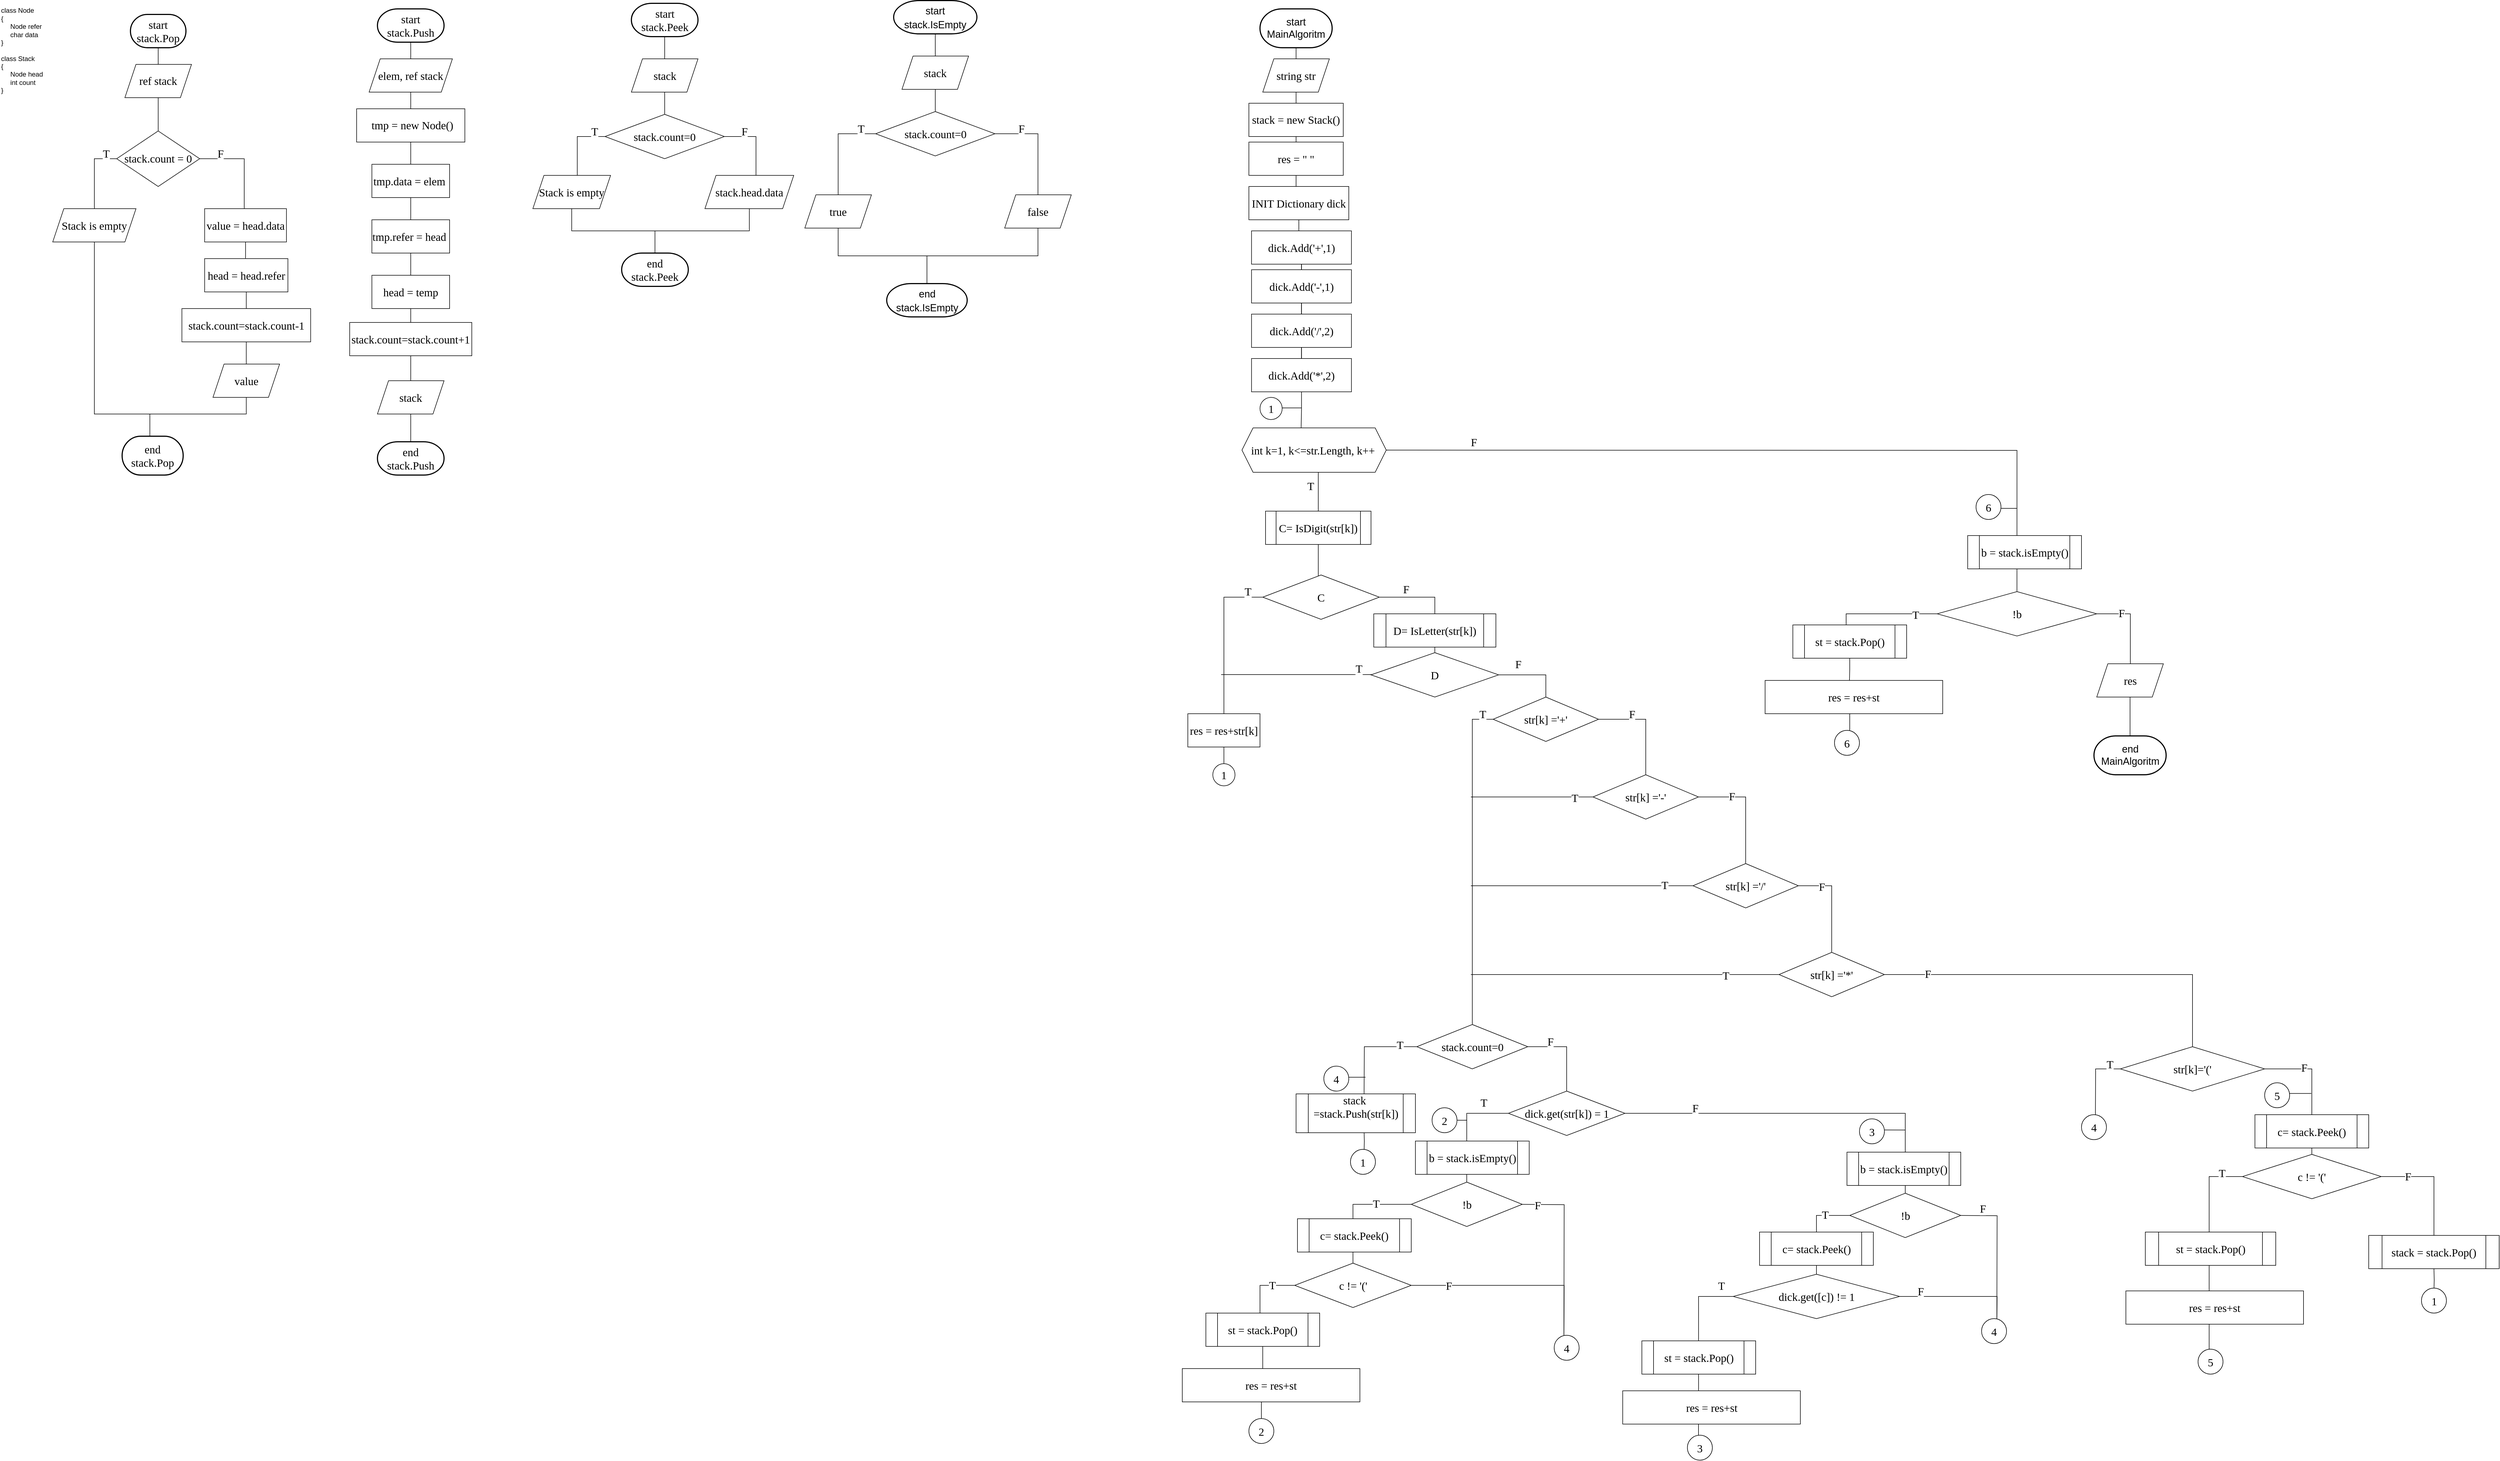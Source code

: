 <mxfile version="18.0.1" type="device"><diagram id="QfJPR_Ozs_cLyNes1lgg" name="Сторінка-1"><mxGraphModel dx="2188" dy="1331" grid="1" gridSize="10" guides="1" tooltips="1" connect="1" arrows="1" fold="1" page="1" pageScale="1" pageWidth="827" pageHeight="1169" math="0" shadow="0"><root><mxCell id="0"/><mxCell id="1" parent="0"/><mxCell id="ubtlZim2aUx-BaTQTzaf-1" value="class Node&lt;br&gt;{&lt;br&gt;&amp;nbsp; &amp;nbsp; &amp;nbsp;Node refer&lt;br&gt;&amp;nbsp; &amp;nbsp; &amp;nbsp;char data&lt;br&gt;}&lt;br&gt;&lt;br&gt;class Stack&lt;br&gt;{&lt;br&gt;&amp;nbsp; &amp;nbsp; &amp;nbsp;Node head&lt;br&gt;&amp;nbsp; &amp;nbsp; &amp;nbsp;int count&lt;br&gt;}" style="text;html=1;strokeColor=none;fillColor=none;align=left;verticalAlign=middle;whiteSpace=wrap;rounded=0;" parent="1" vertex="1"><mxGeometry x="20" y="60" width="100" height="70" as="geometry"/></mxCell><mxCell id="ubtlZim2aUx-BaTQTzaf-2" style="edgeStyle=orthogonalEdgeStyle;rounded=0;orthogonalLoop=1;jettySize=auto;html=1;exitX=0.5;exitY=1;exitDx=0;exitDy=0;entryX=0.5;entryY=0;entryDx=0;entryDy=0;endArrow=none;endFill=0;fontSize=18;" parent="1" target="ubtlZim2aUx-BaTQTzaf-5" edge="1"><mxGeometry relative="1" as="geometry"><mxPoint x="305" y="90" as="sourcePoint"/></mxGeometry></mxCell><mxCell id="ubtlZim2aUx-BaTQTzaf-4" style="edgeStyle=orthogonalEdgeStyle;rounded=0;orthogonalLoop=1;jettySize=auto;html=1;entryX=0.5;entryY=0;entryDx=0;entryDy=0;endArrow=none;endFill=0;" parent="1" source="ubtlZim2aUx-BaTQTzaf-5" target="ubtlZim2aUx-BaTQTzaf-8" edge="1"><mxGeometry relative="1" as="geometry"/></mxCell><mxCell id="ubtlZim2aUx-BaTQTzaf-5" value="&lt;font face=&quot;Times New Roman&quot; style=&quot;font-size: 20px;&quot;&gt;ref stack&lt;/font&gt;" style="shape=parallelogram;perimeter=parallelogramPerimeter;whiteSpace=wrap;html=1;fixedSize=1;fontSize=18;" parent="1" vertex="1"><mxGeometry x="245" y="120" width="120" height="60" as="geometry"/></mxCell><mxCell id="ubtlZim2aUx-BaTQTzaf-25" style="edgeStyle=orthogonalEdgeStyle;rounded=0;orthogonalLoop=1;jettySize=auto;html=1;entryX=0.5;entryY=0;entryDx=0;entryDy=0;fontFamily=Times New Roman;fontSize=20;endArrow=none;endFill=0;" parent="1" source="ubtlZim2aUx-BaTQTzaf-8" target="ubtlZim2aUx-BaTQTzaf-24" edge="1"><mxGeometry relative="1" as="geometry"><Array as="points"><mxPoint x="190" y="290"/><mxPoint x="190" y="360"/></Array></mxGeometry></mxCell><mxCell id="ubtlZim2aUx-BaTQTzaf-26" value="T" style="edgeLabel;html=1;align=center;verticalAlign=middle;resizable=0;points=[];fontSize=20;fontFamily=Times New Roman;" parent="ubtlZim2aUx-BaTQTzaf-25" vertex="1" connectable="0"><mxGeometry x="-0.529" y="1" relative="1" as="geometry"><mxPoint x="11" y="-11" as="offset"/></mxGeometry></mxCell><mxCell id="ubtlZim2aUx-BaTQTzaf-28" style="edgeStyle=orthogonalEdgeStyle;rounded=0;orthogonalLoop=1;jettySize=auto;html=1;entryX=0.561;entryY=0;entryDx=0;entryDy=0;entryPerimeter=0;fontFamily=Times New Roman;fontSize=20;endArrow=none;endFill=0;" parent="1" source="ubtlZim2aUx-BaTQTzaf-8" target="ubtlZim2aUx-BaTQTzaf-27" edge="1"><mxGeometry relative="1" as="geometry"><Array as="points"><mxPoint x="460" y="290"/><mxPoint x="460" y="380"/></Array></mxGeometry></mxCell><mxCell id="ubtlZim2aUx-BaTQTzaf-29" value="F" style="edgeLabel;html=1;align=center;verticalAlign=middle;resizable=0;points=[];fontSize=20;fontFamily=Times New Roman;" parent="ubtlZim2aUx-BaTQTzaf-28" vertex="1" connectable="0"><mxGeometry x="-0.606" y="-2" relative="1" as="geometry"><mxPoint x="1" y="-12" as="offset"/></mxGeometry></mxCell><mxCell id="ubtlZim2aUx-BaTQTzaf-8" value="&lt;font face=&quot;Times New Roman&quot; style=&quot;font-size: 20px;&quot;&gt;stack.count = 0&lt;/font&gt;" style="rhombus;whiteSpace=wrap;html=1;fontSize=18;" parent="1" vertex="1"><mxGeometry x="230.25" y="240" width="149.5" height="100" as="geometry"/></mxCell><mxCell id="ubtlZim2aUx-BaTQTzaf-23" value="&lt;font face=&quot;Times New Roman&quot; style=&quot;font-size: 20px;&quot;&gt;start stack.Pop&lt;/font&gt;" style="strokeWidth=2;html=1;shape=mxgraph.flowchart.terminator;whiteSpace=wrap;" parent="1" vertex="1"><mxGeometry x="255" y="30" width="100" height="60" as="geometry"/></mxCell><mxCell id="ubtlZim2aUx-BaTQTzaf-40" style="edgeStyle=orthogonalEdgeStyle;rounded=0;orthogonalLoop=1;jettySize=auto;html=1;fontFamily=Times New Roman;fontSize=20;endArrow=none;endFill=0;" parent="1" source="ubtlZim2aUx-BaTQTzaf-24" target="ubtlZim2aUx-BaTQTzaf-39" edge="1"><mxGeometry relative="1" as="geometry"><Array as="points"><mxPoint x="190" y="750"/><mxPoint x="290" y="750"/></Array></mxGeometry></mxCell><mxCell id="ubtlZim2aUx-BaTQTzaf-24" value="&lt;font face=&quot;Times New Roman&quot; style=&quot;font-size: 20px;&quot;&gt;Stack is empty&lt;/font&gt;" style="shape=parallelogram;perimeter=parallelogramPerimeter;whiteSpace=wrap;html=1;fixedSize=1;" parent="1" vertex="1"><mxGeometry x="115" y="380" width="150" height="60" as="geometry"/></mxCell><mxCell id="ubtlZim2aUx-BaTQTzaf-34" style="edgeStyle=orthogonalEdgeStyle;rounded=0;orthogonalLoop=1;jettySize=auto;html=1;entryX=0.491;entryY=-0.011;entryDx=0;entryDy=0;entryPerimeter=0;fontFamily=Times New Roman;fontSize=20;endArrow=none;endFill=0;" parent="1" source="ubtlZim2aUx-BaTQTzaf-27" target="ubtlZim2aUx-BaTQTzaf-30" edge="1"><mxGeometry relative="1" as="geometry"/></mxCell><mxCell id="ubtlZim2aUx-BaTQTzaf-27" value="value = head.data" style="rounded=0;whiteSpace=wrap;html=1;fontFamily=Times New Roman;fontSize=20;" parent="1" vertex="1"><mxGeometry x="388.69" y="380" width="147.37" height="60" as="geometry"/></mxCell><mxCell id="ubtlZim2aUx-BaTQTzaf-36" value="" style="edgeStyle=orthogonalEdgeStyle;rounded=0;orthogonalLoop=1;jettySize=auto;html=1;fontFamily=Times New Roman;fontSize=20;endArrow=none;endFill=0;" parent="1" source="ubtlZim2aUx-BaTQTzaf-30" target="ubtlZim2aUx-BaTQTzaf-35" edge="1"><mxGeometry relative="1" as="geometry"/></mxCell><mxCell id="ubtlZim2aUx-BaTQTzaf-30" value="head = head.refer" style="rounded=0;whiteSpace=wrap;html=1;fontFamily=Times New Roman;fontSize=20;" parent="1" vertex="1"><mxGeometry x="388.69" y="470" width="150" height="60" as="geometry"/></mxCell><mxCell id="ubtlZim2aUx-BaTQTzaf-38" value="" style="edgeStyle=orthogonalEdgeStyle;rounded=0;orthogonalLoop=1;jettySize=auto;html=1;fontFamily=Times New Roman;fontSize=20;endArrow=none;endFill=0;" parent="1" source="ubtlZim2aUx-BaTQTzaf-35" target="ubtlZim2aUx-BaTQTzaf-37" edge="1"><mxGeometry relative="1" as="geometry"/></mxCell><mxCell id="ubtlZim2aUx-BaTQTzaf-35" value="stack.count=stack.count-1" style="rounded=0;whiteSpace=wrap;html=1;fontFamily=Times New Roman;fontSize=20;" parent="1" vertex="1"><mxGeometry x="347.71" y="560" width="231.97" height="60" as="geometry"/></mxCell><mxCell id="ubtlZim2aUx-BaTQTzaf-41" style="edgeStyle=orthogonalEdgeStyle;rounded=0;orthogonalLoop=1;jettySize=auto;html=1;fontFamily=Times New Roman;fontSize=20;endArrow=none;endFill=0;" parent="1" source="ubtlZim2aUx-BaTQTzaf-37" target="ubtlZim2aUx-BaTQTzaf-39" edge="1"><mxGeometry relative="1" as="geometry"><Array as="points"><mxPoint x="464" y="750"/><mxPoint x="290" y="750"/></Array></mxGeometry></mxCell><mxCell id="ubtlZim2aUx-BaTQTzaf-37" value="value" style="shape=parallelogram;perimeter=parallelogramPerimeter;whiteSpace=wrap;html=1;fixedSize=1;fontFamily=Times New Roman;fontSize=20;" parent="1" vertex="1"><mxGeometry x="403.69" y="660" width="120" height="60" as="geometry"/></mxCell><mxCell id="ubtlZim2aUx-BaTQTzaf-39" value="&lt;span style=&quot;&quot;&gt;end stack.Pop&lt;/span&gt;" style="strokeWidth=2;html=1;shape=mxgraph.flowchart.terminator;whiteSpace=wrap;fontFamily=Times New Roman;fontSize=20;" parent="1" vertex="1"><mxGeometry x="240" y="790" width="110" height="70" as="geometry"/></mxCell><mxCell id="ubtlZim2aUx-BaTQTzaf-44" value="" style="edgeStyle=orthogonalEdgeStyle;rounded=0;orthogonalLoop=1;jettySize=auto;html=1;fontFamily=Times New Roman;fontSize=20;endArrow=none;endFill=0;" parent="1" source="ubtlZim2aUx-BaTQTzaf-42" target="ubtlZim2aUx-BaTQTzaf-43" edge="1"><mxGeometry relative="1" as="geometry"/></mxCell><mxCell id="ubtlZim2aUx-BaTQTzaf-42" value="start stack.Push" style="strokeWidth=2;html=1;shape=mxgraph.flowchart.terminator;whiteSpace=wrap;fontFamily=Times New Roman;fontSize=20;" parent="1" vertex="1"><mxGeometry x="700" y="20" width="120" height="60" as="geometry"/></mxCell><mxCell id="ubtlZim2aUx-BaTQTzaf-46" value="" style="edgeStyle=orthogonalEdgeStyle;rounded=0;orthogonalLoop=1;jettySize=auto;html=1;fontFamily=Times New Roman;fontSize=14;endArrow=none;endFill=0;" parent="1" source="ubtlZim2aUx-BaTQTzaf-43" target="ubtlZim2aUx-BaTQTzaf-45" edge="1"><mxGeometry relative="1" as="geometry"/></mxCell><mxCell id="ubtlZim2aUx-BaTQTzaf-43" value="&lt;font style=&quot;font-size: 20px;&quot;&gt;elem, ref stack&lt;/font&gt;" style="shape=parallelogram;perimeter=parallelogramPerimeter;whiteSpace=wrap;html=1;fixedSize=1;fontFamily=Times New Roman;fontSize=20;" parent="1" vertex="1"><mxGeometry x="685" y="110" width="150" height="60" as="geometry"/></mxCell><mxCell id="ubtlZim2aUx-BaTQTzaf-48" value="" style="edgeStyle=orthogonalEdgeStyle;rounded=0;orthogonalLoop=1;jettySize=auto;html=1;fontFamily=Times New Roman;fontSize=14;endArrow=none;endFill=0;" parent="1" source="ubtlZim2aUx-BaTQTzaf-45" target="ubtlZim2aUx-BaTQTzaf-47" edge="1"><mxGeometry relative="1" as="geometry"/></mxCell><mxCell id="ubtlZim2aUx-BaTQTzaf-45" value="&lt;font style=&quot;font-size: 20px;&quot; face=&quot;Times New Roman&quot;&gt;&amp;nbsp;tmp = new Node()&lt;/font&gt;" style="rounded=0;whiteSpace=wrap;html=1;fontSize=18;" parent="1" vertex="1"><mxGeometry x="662.5" y="200" width="195" height="60" as="geometry"/></mxCell><mxCell id="ubtlZim2aUx-BaTQTzaf-50" value="" style="edgeStyle=orthogonalEdgeStyle;rounded=0;orthogonalLoop=1;jettySize=auto;html=1;fontFamily=Times New Roman;fontSize=20;endArrow=none;endFill=0;" parent="1" source="ubtlZim2aUx-BaTQTzaf-47" target="ubtlZim2aUx-BaTQTzaf-49" edge="1"><mxGeometry relative="1" as="geometry"/></mxCell><mxCell id="ubtlZim2aUx-BaTQTzaf-47" value="&lt;font style=&quot;font-size: 20px;&quot;&gt;tmp.data = elem&amp;nbsp;&lt;/font&gt;" style="rounded=0;whiteSpace=wrap;html=1;fontFamily=Times New Roman;fontSize=14;" parent="1" vertex="1"><mxGeometry x="690" y="300" width="140" height="60" as="geometry"/></mxCell><mxCell id="ubtlZim2aUx-BaTQTzaf-52" value="" style="edgeStyle=orthogonalEdgeStyle;rounded=0;orthogonalLoop=1;jettySize=auto;html=1;fontFamily=Times New Roman;fontSize=20;endArrow=none;endFill=0;" parent="1" source="ubtlZim2aUx-BaTQTzaf-49" target="ubtlZim2aUx-BaTQTzaf-51" edge="1"><mxGeometry relative="1" as="geometry"/></mxCell><mxCell id="ubtlZim2aUx-BaTQTzaf-49" value="&lt;font style=&quot;font-size: 20px;&quot;&gt;tmp.refer = head&amp;nbsp;&lt;/font&gt;" style="rounded=0;whiteSpace=wrap;html=1;fontFamily=Times New Roman;fontSize=14;" parent="1" vertex="1"><mxGeometry x="690" y="400" width="140" height="60" as="geometry"/></mxCell><mxCell id="ubtlZim2aUx-BaTQTzaf-55" value="" style="edgeStyle=orthogonalEdgeStyle;rounded=0;orthogonalLoop=1;jettySize=auto;html=1;fontFamily=Times New Roman;fontSize=20;endArrow=none;endFill=0;" parent="1" source="ubtlZim2aUx-BaTQTzaf-51" target="ubtlZim2aUx-BaTQTzaf-54" edge="1"><mxGeometry relative="1" as="geometry"/></mxCell><mxCell id="ubtlZim2aUx-BaTQTzaf-51" value="&lt;font style=&quot;font-size: 20px;&quot;&gt;head = temp&lt;/font&gt;" style="rounded=0;whiteSpace=wrap;html=1;fontFamily=Times New Roman;fontSize=14;" parent="1" vertex="1"><mxGeometry x="690" y="500" width="140" height="60" as="geometry"/></mxCell><mxCell id="ubtlZim2aUx-BaTQTzaf-57" value="" style="edgeStyle=orthogonalEdgeStyle;rounded=0;orthogonalLoop=1;jettySize=auto;html=1;fontFamily=Times New Roman;fontSize=20;endArrow=none;endFill=0;" parent="1" source="ubtlZim2aUx-BaTQTzaf-54" target="ubtlZim2aUx-BaTQTzaf-56" edge="1"><mxGeometry relative="1" as="geometry"/></mxCell><mxCell id="ubtlZim2aUx-BaTQTzaf-54" value="&lt;span style=&quot;font-size: 20px;&quot;&gt;stack.count=stack.count+1&lt;/span&gt;" style="rounded=0;whiteSpace=wrap;html=1;fontFamily=Times New Roman;fontSize=14;" parent="1" vertex="1"><mxGeometry x="650" y="585" width="220" height="60" as="geometry"/></mxCell><mxCell id="ubtlZim2aUx-BaTQTzaf-59" value="" style="edgeStyle=orthogonalEdgeStyle;rounded=0;orthogonalLoop=1;jettySize=auto;html=1;fontFamily=Times New Roman;fontSize=20;endArrow=none;endFill=0;" parent="1" source="ubtlZim2aUx-BaTQTzaf-56" target="ubtlZim2aUx-BaTQTzaf-58" edge="1"><mxGeometry relative="1" as="geometry"/></mxCell><mxCell id="ubtlZim2aUx-BaTQTzaf-56" value="stack" style="shape=parallelogram;perimeter=parallelogramPerimeter;whiteSpace=wrap;html=1;fixedSize=1;fontFamily=Times New Roman;fontSize=20;" parent="1" vertex="1"><mxGeometry x="700" y="690" width="120" height="60" as="geometry"/></mxCell><mxCell id="ubtlZim2aUx-BaTQTzaf-58" value="end stack.Push" style="strokeWidth=2;html=1;shape=mxgraph.flowchart.terminator;whiteSpace=wrap;fontFamily=Times New Roman;fontSize=20;" parent="1" vertex="1"><mxGeometry x="700" y="800" width="120" height="60" as="geometry"/></mxCell><mxCell id="ubtlZim2aUx-BaTQTzaf-62" value="" style="edgeStyle=orthogonalEdgeStyle;rounded=0;orthogonalLoop=1;jettySize=auto;html=1;fontFamily=Times New Roman;fontSize=20;endArrow=none;endFill=0;" parent="1" source="ubtlZim2aUx-BaTQTzaf-60" target="ubtlZim2aUx-BaTQTzaf-61" edge="1"><mxGeometry relative="1" as="geometry"/></mxCell><mxCell id="ubtlZim2aUx-BaTQTzaf-60" value="start stack.Peek" style="strokeWidth=2;html=1;shape=mxgraph.flowchart.terminator;whiteSpace=wrap;fontFamily=Times New Roman;fontSize=20;" parent="1" vertex="1"><mxGeometry x="1157.5" y="10" width="120" height="60" as="geometry"/></mxCell><mxCell id="ubtlZim2aUx-BaTQTzaf-64" value="" style="edgeStyle=orthogonalEdgeStyle;rounded=0;orthogonalLoop=1;jettySize=auto;html=1;fontFamily=Times New Roman;fontSize=20;endArrow=none;endFill=0;" parent="1" source="ubtlZim2aUx-BaTQTzaf-61" target="ubtlZim2aUx-BaTQTzaf-63" edge="1"><mxGeometry relative="1" as="geometry"/></mxCell><mxCell id="ubtlZim2aUx-BaTQTzaf-61" value="stack" style="shape=parallelogram;perimeter=parallelogramPerimeter;whiteSpace=wrap;html=1;fixedSize=1;fontFamily=Times New Roman;fontSize=20;" parent="1" vertex="1"><mxGeometry x="1157.5" y="110" width="120" height="60" as="geometry"/></mxCell><mxCell id="ubtlZim2aUx-BaTQTzaf-66" style="edgeStyle=orthogonalEdgeStyle;rounded=0;orthogonalLoop=1;jettySize=auto;html=1;fontFamily=Times New Roman;fontSize=20;endArrow=none;endFill=0;" parent="1" source="ubtlZim2aUx-BaTQTzaf-63" target="ubtlZim2aUx-BaTQTzaf-65" edge="1"><mxGeometry relative="1" as="geometry"><Array as="points"><mxPoint x="1060" y="250"/></Array></mxGeometry></mxCell><mxCell id="ubtlZim2aUx-BaTQTzaf-67" value="T" style="edgeLabel;html=1;align=center;verticalAlign=middle;resizable=0;points=[];fontSize=20;fontFamily=Times New Roman;" parent="ubtlZim2aUx-BaTQTzaf-66" vertex="1" connectable="0"><mxGeometry x="-0.722" y="-1" relative="1" as="geometry"><mxPoint x="-3" y="-9" as="offset"/></mxGeometry></mxCell><mxCell id="ubtlZim2aUx-BaTQTzaf-69" style="edgeStyle=orthogonalEdgeStyle;rounded=0;orthogonalLoop=1;jettySize=auto;html=1;entryX=0.635;entryY=0.011;entryDx=0;entryDy=0;entryPerimeter=0;fontFamily=Times New Roman;fontSize=20;endArrow=none;endFill=0;" parent="1" source="ubtlZim2aUx-BaTQTzaf-63" target="ubtlZim2aUx-BaTQTzaf-68" edge="1"><mxGeometry relative="1" as="geometry"><Array as="points"><mxPoint x="1382" y="250"/></Array></mxGeometry></mxCell><mxCell id="ubtlZim2aUx-BaTQTzaf-70" value="F" style="edgeLabel;html=1;align=center;verticalAlign=middle;resizable=0;points=[];fontSize=20;fontFamily=Times New Roman;" parent="ubtlZim2aUx-BaTQTzaf-69" vertex="1" connectable="0"><mxGeometry x="-0.381" y="1" relative="1" as="geometry"><mxPoint x="-7" y="-9" as="offset"/></mxGeometry></mxCell><mxCell id="ubtlZim2aUx-BaTQTzaf-63" value="stack.count=0" style="rhombus;whiteSpace=wrap;html=1;fontFamily=Times New Roman;fontSize=20;" parent="1" vertex="1"><mxGeometry x="1110" y="210" width="215" height="80" as="geometry"/></mxCell><mxCell id="ubtlZim2aUx-BaTQTzaf-72" style="edgeStyle=orthogonalEdgeStyle;rounded=0;orthogonalLoop=1;jettySize=auto;html=1;fontFamily=Times New Roman;fontSize=20;endArrow=none;endFill=0;" parent="1" source="ubtlZim2aUx-BaTQTzaf-65" target="ubtlZim2aUx-BaTQTzaf-71" edge="1"><mxGeometry relative="1" as="geometry"><Array as="points"><mxPoint x="1050" y="420"/><mxPoint x="1200" y="420"/></Array></mxGeometry></mxCell><mxCell id="ubtlZim2aUx-BaTQTzaf-65" value="Stack is empty" style="shape=parallelogram;perimeter=parallelogramPerimeter;whiteSpace=wrap;html=1;fixedSize=1;fontFamily=Times New Roman;fontSize=20;" parent="1" vertex="1"><mxGeometry x="980" y="320" width="140" height="60" as="geometry"/></mxCell><mxCell id="ubtlZim2aUx-BaTQTzaf-73" style="edgeStyle=orthogonalEdgeStyle;rounded=0;orthogonalLoop=1;jettySize=auto;html=1;fontFamily=Times New Roman;fontSize=20;endArrow=none;endFill=0;" parent="1" source="ubtlZim2aUx-BaTQTzaf-68" target="ubtlZim2aUx-BaTQTzaf-71" edge="1"><mxGeometry relative="1" as="geometry"><Array as="points"><mxPoint x="1370" y="420"/><mxPoint x="1200" y="420"/></Array></mxGeometry></mxCell><mxCell id="ubtlZim2aUx-BaTQTzaf-68" value="stack.head.data" style="shape=parallelogram;perimeter=parallelogramPerimeter;whiteSpace=wrap;html=1;fixedSize=1;fontFamily=Times New Roman;fontSize=20;" parent="1" vertex="1"><mxGeometry x="1290" y="320" width="160" height="60" as="geometry"/></mxCell><mxCell id="ubtlZim2aUx-BaTQTzaf-71" value="end stack.Peek" style="strokeWidth=2;html=1;shape=mxgraph.flowchart.terminator;whiteSpace=wrap;fontFamily=Times New Roman;fontSize=20;" parent="1" vertex="1"><mxGeometry x="1140" y="460" width="120" height="60" as="geometry"/></mxCell><mxCell id="ubtlZim2aUx-BaTQTzaf-77" value="" style="edgeStyle=orthogonalEdgeStyle;rounded=0;orthogonalLoop=1;jettySize=auto;html=1;fontFamily=Times New Roman;fontSize=20;endArrow=none;endFill=0;" parent="1" source="ubtlZim2aUx-BaTQTzaf-74" target="ubtlZim2aUx-BaTQTzaf-76" edge="1"><mxGeometry relative="1" as="geometry"/></mxCell><mxCell id="ubtlZim2aUx-BaTQTzaf-74" value="&lt;span style=&quot;font-family: Helvetica; font-size: 18px;&quot;&gt;start stack.IsEmpty&lt;/span&gt;" style="strokeWidth=2;html=1;shape=mxgraph.flowchart.terminator;whiteSpace=wrap;fontFamily=Times New Roman;fontSize=20;" parent="1" vertex="1"><mxGeometry x="1630" y="5" width="150" height="60" as="geometry"/></mxCell><mxCell id="ubtlZim2aUx-BaTQTzaf-79" value="" style="edgeStyle=orthogonalEdgeStyle;rounded=0;orthogonalLoop=1;jettySize=auto;html=1;fontFamily=Times New Roman;fontSize=20;endArrow=none;endFill=0;" parent="1" source="ubtlZim2aUx-BaTQTzaf-76" target="ubtlZim2aUx-BaTQTzaf-78" edge="1"><mxGeometry relative="1" as="geometry"/></mxCell><mxCell id="ubtlZim2aUx-BaTQTzaf-76" value="stack" style="shape=parallelogram;perimeter=parallelogramPerimeter;whiteSpace=wrap;html=1;fixedSize=1;fontFamily=Times New Roman;fontSize=20;" parent="1" vertex="1"><mxGeometry x="1645" y="105" width="120" height="60" as="geometry"/></mxCell><mxCell id="ubtlZim2aUx-BaTQTzaf-82" style="edgeStyle=orthogonalEdgeStyle;rounded=0;orthogonalLoop=1;jettySize=auto;html=1;fontFamily=Times New Roman;fontSize=20;endArrow=none;endFill=0;" parent="1" source="ubtlZim2aUx-BaTQTzaf-78" target="ubtlZim2aUx-BaTQTzaf-80" edge="1"><mxGeometry relative="1" as="geometry"><Array as="points"><mxPoint x="1530" y="245"/></Array></mxGeometry></mxCell><mxCell id="ubtlZim2aUx-BaTQTzaf-83" value="T" style="edgeLabel;html=1;align=center;verticalAlign=middle;resizable=0;points=[];fontSize=20;fontFamily=Times New Roman;" parent="ubtlZim2aUx-BaTQTzaf-82" vertex="1" connectable="0"><mxGeometry x="-0.724" y="1" relative="1" as="geometry"><mxPoint x="-2" y="-11" as="offset"/></mxGeometry></mxCell><mxCell id="ubtlZim2aUx-BaTQTzaf-85" value="F" style="edgeStyle=orthogonalEdgeStyle;rounded=0;orthogonalLoop=1;jettySize=auto;html=1;fontFamily=Times New Roman;fontSize=20;endArrow=none;endFill=0;" parent="1" source="ubtlZim2aUx-BaTQTzaf-78" target="ubtlZim2aUx-BaTQTzaf-84" edge="1"><mxGeometry x="-0.493" y="10" relative="1" as="geometry"><Array as="points"><mxPoint x="1890" y="245"/></Array><mxPoint as="offset"/></mxGeometry></mxCell><mxCell id="ubtlZim2aUx-BaTQTzaf-78" value="stack.count=0" style="rhombus;whiteSpace=wrap;html=1;fontFamily=Times New Roman;fontSize=20;" parent="1" vertex="1"><mxGeometry x="1597.5" y="205" width="215" height="80" as="geometry"/></mxCell><mxCell id="4vXV_m2LtFtirUNOso7v-12" style="edgeStyle=orthogonalEdgeStyle;rounded=0;orthogonalLoop=1;jettySize=auto;html=1;endArrow=none;endFill=0;" parent="1" source="ubtlZim2aUx-BaTQTzaf-80" target="ubtlZim2aUx-BaTQTzaf-86" edge="1"><mxGeometry relative="1" as="geometry"><Array as="points"><mxPoint x="1530" y="465"/><mxPoint x="1690" y="465"/></Array></mxGeometry></mxCell><mxCell id="ubtlZim2aUx-BaTQTzaf-80" value="true" style="shape=parallelogram;perimeter=parallelogramPerimeter;whiteSpace=wrap;html=1;fixedSize=1;fontFamily=Times New Roman;fontSize=20;" parent="1" vertex="1"><mxGeometry x="1470" y="355" width="120" height="60" as="geometry"/></mxCell><mxCell id="4vXV_m2LtFtirUNOso7v-13" style="edgeStyle=orthogonalEdgeStyle;rounded=0;orthogonalLoop=1;jettySize=auto;html=1;entryX=0.5;entryY=0;entryDx=0;entryDy=0;entryPerimeter=0;endArrow=none;endFill=0;" parent="1" source="ubtlZim2aUx-BaTQTzaf-84" target="ubtlZim2aUx-BaTQTzaf-86" edge="1"><mxGeometry relative="1" as="geometry"><Array as="points"><mxPoint x="1890" y="465"/><mxPoint x="1690" y="465"/></Array></mxGeometry></mxCell><mxCell id="ubtlZim2aUx-BaTQTzaf-84" value="false" style="shape=parallelogram;perimeter=parallelogramPerimeter;whiteSpace=wrap;html=1;fixedSize=1;fontFamily=Times New Roman;fontSize=20;" parent="1" vertex="1"><mxGeometry x="1830" y="355" width="120" height="60" as="geometry"/></mxCell><mxCell id="ubtlZim2aUx-BaTQTzaf-86" value="&lt;span style=&quot;font-family: Helvetica; font-size: 18px;&quot;&gt;end&lt;br&gt;stack.IsEmpty&lt;/span&gt;" style="strokeWidth=2;html=1;shape=mxgraph.flowchart.terminator;whiteSpace=wrap;fontFamily=Times New Roman;fontSize=20;" parent="1" vertex="1"><mxGeometry x="1617.5" y="515" width="145" height="60" as="geometry"/></mxCell><mxCell id="9RWvU5jSRmRLuiTZa9J_-4" value="" style="edgeStyle=orthogonalEdgeStyle;rounded=0;orthogonalLoop=1;jettySize=auto;html=1;endArrow=none;endFill=0;startArrow=none;" parent="1" source="9RWvU5jSRmRLuiTZa9J_-12" target="9RWvU5jSRmRLuiTZa9J_-3" edge="1"><mxGeometry relative="1" as="geometry"/></mxCell><mxCell id="9RWvU5jSRmRLuiTZa9J_-1" value="&lt;span style=&quot;font-size: 18px;&quot;&gt;start MainAlgoritm&lt;/span&gt;" style="strokeWidth=2;html=1;shape=mxgraph.flowchart.terminator;whiteSpace=wrap;" parent="1" vertex="1"><mxGeometry x="2290" y="20" width="130" height="70" as="geometry"/></mxCell><mxCell id="9RWvU5jSRmRLuiTZa9J_-6" value="" style="edgeStyle=orthogonalEdgeStyle;rounded=0;orthogonalLoop=1;jettySize=auto;html=1;fontFamily=Times New Roman;fontSize=20;endArrow=none;endFill=0;" parent="1" source="9RWvU5jSRmRLuiTZa9J_-3" target="9RWvU5jSRmRLuiTZa9J_-5" edge="1"><mxGeometry relative="1" as="geometry"/></mxCell><mxCell id="9RWvU5jSRmRLuiTZa9J_-3" value="&lt;font face=&quot;Times New Roman&quot; style=&quot;font-size: 20px;&quot;&gt;stack = new Stack()&lt;/font&gt;" style="rounded=0;whiteSpace=wrap;html=1;fontSize=18;" parent="1" vertex="1"><mxGeometry x="2270" y="190" width="170" height="60" as="geometry"/></mxCell><mxCell id="9RWvU5jSRmRLuiTZa9J_-8" value="" style="edgeStyle=orthogonalEdgeStyle;rounded=0;orthogonalLoop=1;jettySize=auto;html=1;fontFamily=Times New Roman;fontSize=20;endArrow=none;endFill=0;" parent="1" source="9RWvU5jSRmRLuiTZa9J_-5" edge="1"><mxGeometry relative="1" as="geometry"><mxPoint x="2354.857" y="360" as="targetPoint"/></mxGeometry></mxCell><mxCell id="9RWvU5jSRmRLuiTZa9J_-5" value="&lt;font style=&quot;font-size: 20px;&quot; face=&quot;Times New Roman&quot;&gt;res = &quot; &quot;&lt;/font&gt;" style="rounded=0;whiteSpace=wrap;html=1;" parent="1" vertex="1"><mxGeometry x="2270" y="260" width="170" height="60" as="geometry"/></mxCell><mxCell id="9RWvU5jSRmRLuiTZa9J_-170" style="edgeStyle=orthogonalEdgeStyle;rounded=0;orthogonalLoop=1;jettySize=auto;html=1;entryX=0.5;entryY=0;entryDx=0;entryDy=0;fontFamily=Times New Roman;fontSize=20;endArrow=none;endFill=0;" parent="1" target="9RWvU5jSRmRLuiTZa9J_-169" edge="1"><mxGeometry relative="1" as="geometry"><mxPoint x="2511" y="815" as="sourcePoint"/></mxGeometry></mxCell><mxCell id="9RWvU5jSRmRLuiTZa9J_-12" value="string str" style="shape=parallelogram;perimeter=parallelogramPerimeter;whiteSpace=wrap;html=1;fixedSize=1;fontFamily=Times New Roman;fontSize=20;" parent="1" vertex="1"><mxGeometry x="2295" y="110" width="120" height="60" as="geometry"/></mxCell><mxCell id="9RWvU5jSRmRLuiTZa9J_-13" value="" style="edgeStyle=orthogonalEdgeStyle;rounded=0;orthogonalLoop=1;jettySize=auto;html=1;endArrow=none;endFill=0;" parent="1" source="9RWvU5jSRmRLuiTZa9J_-1" target="9RWvU5jSRmRLuiTZa9J_-12" edge="1"><mxGeometry relative="1" as="geometry"><mxPoint x="2355" y="100" as="sourcePoint"/><mxPoint x="2355" y="190" as="targetPoint"/></mxGeometry></mxCell><mxCell id="t6GhqGxLh7HTvfnrALLi-4" style="edgeStyle=orthogonalEdgeStyle;rounded=0;orthogonalLoop=1;jettySize=auto;html=1;endArrow=none;endFill=0;" parent="1" source="9RWvU5jSRmRLuiTZa9J_-14" target="9RWvU5jSRmRLuiTZa9J_-22" edge="1"><mxGeometry relative="1" as="geometry"/></mxCell><mxCell id="t6GhqGxLh7HTvfnrALLi-14" style="edgeStyle=orthogonalEdgeStyle;rounded=0;orthogonalLoop=1;jettySize=auto;html=1;entryX=0.5;entryY=0;entryDx=0;entryDy=0;endArrow=none;endFill=0;" parent="1" source="9RWvU5jSRmRLuiTZa9J_-14" target="9RWvU5jSRmRLuiTZa9J_-17" edge="1"><mxGeometry relative="1" as="geometry"><Array as="points"><mxPoint x="2605" y="1080"/></Array></mxGeometry></mxCell><mxCell id="9RWvU5jSRmRLuiTZa9J_-14" value="C" style="rhombus;whiteSpace=wrap;html=1;fontFamily=Times New Roman;fontSize=20;" parent="1" vertex="1"><mxGeometry x="2295" y="1040" width="210" height="80" as="geometry"/></mxCell><mxCell id="t6GhqGxLh7HTvfnrALLi-5" style="edgeStyle=orthogonalEdgeStyle;rounded=0;orthogonalLoop=1;jettySize=auto;html=1;endArrow=none;endFill=0;" parent="1" edge="1"><mxGeometry relative="1" as="geometry"><mxPoint x="2220" y="1219.52" as="targetPoint"/><mxPoint x="2670" y="1219.52" as="sourcePoint"/></mxGeometry></mxCell><mxCell id="t6GhqGxLh7HTvfnrALLi-9" style="edgeStyle=orthogonalEdgeStyle;rounded=0;orthogonalLoop=1;jettySize=auto;html=1;entryX=0.5;entryY=0;entryDx=0;entryDy=0;endArrow=none;endFill=0;" parent="1" source="9RWvU5jSRmRLuiTZa9J_-17" target="9RWvU5jSRmRLuiTZa9J_-29" edge="1"><mxGeometry relative="1" as="geometry"><Array as="points"><mxPoint x="2805" y="1220"/></Array></mxGeometry></mxCell><mxCell id="9RWvU5jSRmRLuiTZa9J_-17" value="D" style="rhombus;whiteSpace=wrap;html=1;fontFamily=Times New Roman;fontSize=20;" parent="1" vertex="1"><mxGeometry x="2490" y="1180" width="230" height="80" as="geometry"/></mxCell><mxCell id="9RWvU5jSRmRLuiTZa9J_-26" value="" style="edgeStyle=orthogonalEdgeStyle;rounded=0;orthogonalLoop=1;jettySize=auto;html=1;fontFamily=Times New Roman;fontSize=20;endArrow=none;endFill=0;" parent="1" source="9RWvU5jSRmRLuiTZa9J_-22" target="9RWvU5jSRmRLuiTZa9J_-25" edge="1"><mxGeometry relative="1" as="geometry"/></mxCell><mxCell id="9RWvU5jSRmRLuiTZa9J_-22" value="res = res+str[k]" style="rounded=0;whiteSpace=wrap;html=1;fontFamily=Times New Roman;fontSize=20;" parent="1" vertex="1"><mxGeometry x="2160" y="1290" width="130" height="60" as="geometry"/></mxCell><mxCell id="9RWvU5jSRmRLuiTZa9J_-25" value="1" style="ellipse;whiteSpace=wrap;html=1;aspect=fixed;fontFamily=Times New Roman;fontSize=20;" parent="1" vertex="1"><mxGeometry x="2205" y="1380" width="40" height="40" as="geometry"/></mxCell><mxCell id="9RWvU5jSRmRLuiTZa9J_-28" style="edgeStyle=orthogonalEdgeStyle;rounded=0;orthogonalLoop=1;jettySize=auto;html=1;fontFamily=Times New Roman;fontSize=20;endArrow=none;endFill=0;" parent="1" edge="1"><mxGeometry relative="1" as="geometry"><mxPoint x="2365" y="739" as="targetPoint"/><mxPoint x="2330" y="739" as="sourcePoint"/></mxGeometry></mxCell><mxCell id="9RWvU5jSRmRLuiTZa9J_-129" style="edgeStyle=orthogonalEdgeStyle;rounded=0;orthogonalLoop=1;jettySize=auto;html=1;entryX=0.5;entryY=0;entryDx=0;entryDy=0;fontFamily=Times New Roman;fontSize=20;endArrow=none;endFill=0;" parent="1" source="9RWvU5jSRmRLuiTZa9J_-29" target="9RWvU5jSRmRLuiTZa9J_-128" edge="1"><mxGeometry relative="1" as="geometry"><Array as="points"><mxPoint x="2985" y="1300"/></Array></mxGeometry></mxCell><mxCell id="9RWvU5jSRmRLuiTZa9J_-131" value="F" style="edgeLabel;html=1;align=center;verticalAlign=middle;resizable=0;points=[];fontSize=20;fontFamily=Times New Roman;" parent="9RWvU5jSRmRLuiTZa9J_-129" vertex="1" connectable="0"><mxGeometry x="-0.215" y="1" relative="1" as="geometry"><mxPoint x="-13" y="-9" as="offset"/></mxGeometry></mxCell><mxCell id="9RWvU5jSRmRLuiTZa9J_-138" style="edgeStyle=orthogonalEdgeStyle;rounded=0;orthogonalLoop=1;jettySize=auto;html=1;entryX=0.5;entryY=0;entryDx=0;entryDy=0;fontFamily=Times New Roman;fontSize=20;endArrow=none;endFill=0;" parent="1" source="9RWvU5jSRmRLuiTZa9J_-29" target="9RWvU5jSRmRLuiTZa9J_-43" edge="1"><mxGeometry relative="1" as="geometry"><Array as="points"><mxPoint x="2673" y="1300"/></Array></mxGeometry></mxCell><mxCell id="9RWvU5jSRmRLuiTZa9J_-139" value="T" style="edgeLabel;html=1;align=center;verticalAlign=middle;resizable=0;points=[];fontSize=20;fontFamily=Times New Roman;" parent="9RWvU5jSRmRLuiTZa9J_-138" vertex="1" connectable="0"><mxGeometry x="-0.76" y="-2" relative="1" as="geometry"><mxPoint x="20" y="-43" as="offset"/></mxGeometry></mxCell><mxCell id="9RWvU5jSRmRLuiTZa9J_-29" value="&lt;span style=&quot;&quot;&gt;str[k] ='+'&lt;/span&gt;" style="rhombus;whiteSpace=wrap;html=1;fontFamily=Times New Roman;fontSize=20;" parent="1" vertex="1"><mxGeometry x="2710" y="1260" width="190" height="80" as="geometry"/></mxCell><mxCell id="9RWvU5jSRmRLuiTZa9J_-47" style="edgeStyle=orthogonalEdgeStyle;rounded=0;orthogonalLoop=1;jettySize=auto;html=1;entryX=0.5;entryY=0;entryDx=0;entryDy=0;fontFamily=Times New Roman;fontSize=20;endArrow=none;endFill=0;" parent="1" source="9RWvU5jSRmRLuiTZa9J_-43" edge="1"><mxGeometry relative="1" as="geometry"><mxPoint x="2477.5" y="1980" as="targetPoint"/></mxGeometry></mxCell><mxCell id="9RWvU5jSRmRLuiTZa9J_-48" value="T" style="edgeLabel;html=1;align=center;verticalAlign=middle;resizable=0;points=[];fontSize=20;fontFamily=Times New Roman;" parent="9RWvU5jSRmRLuiTZa9J_-47" vertex="1" connectable="0"><mxGeometry x="-0.665" y="-4" relative="1" as="geometry"><mxPoint as="offset"/></mxGeometry></mxCell><mxCell id="9RWvU5jSRmRLuiTZa9J_-50" style="edgeStyle=orthogonalEdgeStyle;rounded=0;orthogonalLoop=1;jettySize=auto;html=1;entryX=0.5;entryY=0;entryDx=0;entryDy=0;fontFamily=Times New Roman;fontSize=20;endArrow=none;endFill=0;" parent="1" source="9RWvU5jSRmRLuiTZa9J_-43" target="9RWvU5jSRmRLuiTZa9J_-49" edge="1"><mxGeometry relative="1" as="geometry"><Array as="points"><mxPoint x="2842.5" y="1890"/></Array></mxGeometry></mxCell><mxCell id="9RWvU5jSRmRLuiTZa9J_-51" value="F" style="edgeLabel;html=1;align=center;verticalAlign=middle;resizable=0;points=[];fontSize=20;fontFamily=Times New Roman;" parent="9RWvU5jSRmRLuiTZa9J_-50" vertex="1" connectable="0"><mxGeometry x="-0.347" y="1" relative="1" as="geometry"><mxPoint x="-9" y="-9" as="offset"/></mxGeometry></mxCell><mxCell id="9RWvU5jSRmRLuiTZa9J_-43" value="stack.count=0" style="rhombus;whiteSpace=wrap;html=1;fontFamily=Times New Roman;fontSize=20;" parent="1" vertex="1"><mxGeometry x="2572.5" y="1850" width="200" height="80" as="geometry"/></mxCell><mxCell id="9RWvU5jSRmRLuiTZa9J_-75" value="" style="edgeStyle=orthogonalEdgeStyle;rounded=0;orthogonalLoop=1;jettySize=auto;html=1;fontFamily=Times New Roman;fontSize=20;endArrow=none;endFill=0;" parent="1" edge="1"><mxGeometry relative="1" as="geometry"><mxPoint x="2477.5" y="2040" as="sourcePoint"/><mxPoint x="2477.5" y="2080" as="targetPoint"/></mxGeometry></mxCell><mxCell id="9RWvU5jSRmRLuiTZa9J_-53" style="edgeStyle=orthogonalEdgeStyle;rounded=0;orthogonalLoop=1;jettySize=auto;html=1;fontFamily=Times New Roman;fontSize=20;endArrow=none;endFill=0;" parent="1" source="9RWvU5jSRmRLuiTZa9J_-49" target="9RWvU5jSRmRLuiTZa9J_-52" edge="1"><mxGeometry relative="1" as="geometry"><Array as="points"><mxPoint x="2662.5" y="2010"/></Array></mxGeometry></mxCell><mxCell id="9RWvU5jSRmRLuiTZa9J_-54" value="T" style="edgeLabel;html=1;align=center;verticalAlign=middle;resizable=0;points=[];fontSize=20;fontFamily=Times New Roman;" parent="9RWvU5jSRmRLuiTZa9J_-53" vertex="1" connectable="0"><mxGeometry x="-0.387" y="4" relative="1" as="geometry"><mxPoint x="16" y="-24" as="offset"/></mxGeometry></mxCell><mxCell id="9RWvU5jSRmRLuiTZa9J_-102" style="edgeStyle=orthogonalEdgeStyle;rounded=0;orthogonalLoop=1;jettySize=auto;html=1;fontFamily=Times New Roman;fontSize=20;endArrow=none;endFill=0;" parent="1" source="9RWvU5jSRmRLuiTZa9J_-49" target="9RWvU5jSRmRLuiTZa9J_-101" edge="1"><mxGeometry relative="1" as="geometry"/></mxCell><mxCell id="9RWvU5jSRmRLuiTZa9J_-103" value="F" style="edgeLabel;html=1;align=center;verticalAlign=middle;resizable=0;points=[];fontSize=20;fontFamily=Times New Roman;" parent="9RWvU5jSRmRLuiTZa9J_-102" vertex="1" connectable="0"><mxGeometry x="-0.613" y="-1" relative="1" as="geometry"><mxPoint x="1" y="-11" as="offset"/></mxGeometry></mxCell><mxCell id="9RWvU5jSRmRLuiTZa9J_-49" value="dick.get(str[k]) = 1" style="rhombus;whiteSpace=wrap;html=1;fontFamily=Times New Roman;fontSize=20;" parent="1" vertex="1"><mxGeometry x="2737.5" y="1970" width="210" height="80" as="geometry"/></mxCell><mxCell id="9RWvU5jSRmRLuiTZa9J_-56" style="edgeStyle=orthogonalEdgeStyle;rounded=0;orthogonalLoop=1;jettySize=auto;html=1;fontFamily=Times New Roman;fontSize=20;endArrow=none;endFill=0;" parent="1" source="9RWvU5jSRmRLuiTZa9J_-52" target="9RWvU5jSRmRLuiTZa9J_-55" edge="1"><mxGeometry relative="1" as="geometry"><Array as="points"><mxPoint x="2457.5" y="2174"/></Array></mxGeometry></mxCell><mxCell id="9RWvU5jSRmRLuiTZa9J_-57" value="T" style="edgeLabel;html=1;align=center;verticalAlign=middle;resizable=0;points=[];fontSize=20;fontFamily=Times New Roman;" parent="9RWvU5jSRmRLuiTZa9J_-56" vertex="1" connectable="0"><mxGeometry x="-0.393" y="-2" relative="1" as="geometry"><mxPoint as="offset"/></mxGeometry></mxCell><mxCell id="9RWvU5jSRmRLuiTZa9J_-69" style="edgeStyle=orthogonalEdgeStyle;rounded=0;orthogonalLoop=1;jettySize=auto;html=1;fontFamily=Times New Roman;fontSize=20;endArrow=none;endFill=0;" parent="1" edge="1"><mxGeometry relative="1" as="geometry"><mxPoint x="2837.5" y="2420" as="targetPoint"/><mxPoint x="2757.353" y="2174.059" as="sourcePoint"/></mxGeometry></mxCell><mxCell id="9RWvU5jSRmRLuiTZa9J_-71" value="F" style="edgeLabel;html=1;align=center;verticalAlign=middle;resizable=0;points=[];fontSize=20;fontFamily=Times New Roman;" parent="9RWvU5jSRmRLuiTZa9J_-69" vertex="1" connectable="0"><mxGeometry x="-0.801" relative="1" as="geometry"><mxPoint as="offset"/></mxGeometry></mxCell><mxCell id="9RWvU5jSRmRLuiTZa9J_-52" value="!b" style="rhombus;whiteSpace=wrap;html=1;fontFamily=Times New Roman;fontSize=20;" parent="1" vertex="1"><mxGeometry x="2562.5" y="2134" width="200" height="80" as="geometry"/></mxCell><mxCell id="9RWvU5jSRmRLuiTZa9J_-68" style="edgeStyle=orthogonalEdgeStyle;rounded=0;orthogonalLoop=1;jettySize=auto;html=1;entryX=0.5;entryY=0;entryDx=0;entryDy=0;fontFamily=Times New Roman;fontSize=20;endArrow=none;endFill=0;" parent="1" source="9RWvU5jSRmRLuiTZa9J_-55" edge="1"><mxGeometry relative="1" as="geometry"><mxPoint x="2837.5" y="2420" as="targetPoint"/></mxGeometry></mxCell><mxCell id="9RWvU5jSRmRLuiTZa9J_-70" value="F" style="edgeLabel;html=1;align=center;verticalAlign=middle;resizable=0;points=[];fontSize=20;fontFamily=Times New Roman;" parent="9RWvU5jSRmRLuiTZa9J_-68" vertex="1" connectable="0"><mxGeometry x="-0.641" relative="1" as="geometry"><mxPoint as="offset"/></mxGeometry></mxCell><mxCell id="9RWvU5jSRmRLuiTZa9J_-184" style="edgeStyle=orthogonalEdgeStyle;rounded=0;orthogonalLoop=1;jettySize=auto;html=1;fontFamily=Times New Roman;fontSize=20;endArrow=none;endFill=0;" parent="1" source="9RWvU5jSRmRLuiTZa9J_-55" target="9RWvU5jSRmRLuiTZa9J_-181" edge="1"><mxGeometry relative="1" as="geometry"><Array as="points"><mxPoint x="2290" y="2320"/></Array></mxGeometry></mxCell><mxCell id="9RWvU5jSRmRLuiTZa9J_-185" value="T" style="edgeLabel;html=1;align=center;verticalAlign=middle;resizable=0;points=[];fontSize=20;fontFamily=Times New Roman;" parent="9RWvU5jSRmRLuiTZa9J_-184" vertex="1" connectable="0"><mxGeometry x="-0.272" y="-1" relative="1" as="geometry"><mxPoint as="offset"/></mxGeometry></mxCell><mxCell id="9RWvU5jSRmRLuiTZa9J_-55" value="c != '('" style="rhombus;whiteSpace=wrap;html=1;fontFamily=Times New Roman;fontSize=20;" parent="1" vertex="1"><mxGeometry x="2352.5" y="2280" width="210" height="80" as="geometry"/></mxCell><mxCell id="9RWvU5jSRmRLuiTZa9J_-64" style="edgeStyle=orthogonalEdgeStyle;rounded=0;orthogonalLoop=1;jettySize=auto;html=1;entryX=0.5;entryY=0;entryDx=0;entryDy=0;fontFamily=Times New Roman;fontSize=20;endArrow=none;endFill=0;" parent="1" source="9RWvU5jSRmRLuiTZa9J_-58" edge="1"><mxGeometry relative="1" as="geometry"><Array as="points"><mxPoint x="2292.5" y="2510"/><mxPoint x="2292.5" y="2510"/></Array><mxPoint x="2292.5" y="2560" as="targetPoint"/></mxGeometry></mxCell><mxCell id="9RWvU5jSRmRLuiTZa9J_-58" value="res = res+st" style="rounded=0;whiteSpace=wrap;html=1;fontFamily=Times New Roman;fontSize=20;" parent="1" vertex="1"><mxGeometry x="2150" y="2470" width="320" height="60" as="geometry"/></mxCell><mxCell id="9RWvU5jSRmRLuiTZa9J_-105" style="edgeStyle=orthogonalEdgeStyle;rounded=0;orthogonalLoop=1;jettySize=auto;html=1;entryX=0.5;entryY=0;entryDx=0;entryDy=0;fontFamily=Times New Roman;fontSize=20;endArrow=none;endFill=0;" parent="1" source="9RWvU5jSRmRLuiTZa9J_-101" target="9RWvU5jSRmRLuiTZa9J_-104" edge="1"><mxGeometry relative="1" as="geometry"><Array as="points"><mxPoint x="3292.5" y="2194"/><mxPoint x="3292.5" y="2280"/></Array></mxGeometry></mxCell><mxCell id="9RWvU5jSRmRLuiTZa9J_-106" value="T" style="edgeLabel;html=1;align=center;verticalAlign=middle;resizable=0;points=[];fontSize=20;fontFamily=Times New Roman;" parent="9RWvU5jSRmRLuiTZa9J_-105" vertex="1" connectable="0"><mxGeometry x="-0.464" y="-2" relative="1" as="geometry"><mxPoint as="offset"/></mxGeometry></mxCell><mxCell id="9RWvU5jSRmRLuiTZa9J_-115" style="edgeStyle=orthogonalEdgeStyle;rounded=0;orthogonalLoop=1;jettySize=auto;html=1;fontFamily=Times New Roman;fontSize=20;endArrow=none;endFill=0;" parent="1" edge="1"><mxGeometry relative="1" as="geometry"><mxPoint x="3617.5" y="2390" as="targetPoint"/><mxPoint x="3547.5" y="2194.0" as="sourcePoint"/></mxGeometry></mxCell><mxCell id="9RWvU5jSRmRLuiTZa9J_-116" value="F" style="edgeLabel;html=1;align=center;verticalAlign=middle;resizable=0;points=[];fontSize=20;fontFamily=Times New Roman;" parent="9RWvU5jSRmRLuiTZa9J_-115" vertex="1" connectable="0"><mxGeometry x="-0.605" relative="1" as="geometry"><mxPoint x="-8" y="-14" as="offset"/></mxGeometry></mxCell><mxCell id="9RWvU5jSRmRLuiTZa9J_-101" value="!b" style="rhombus;whiteSpace=wrap;html=1;fontFamily=Times New Roman;fontSize=20;" parent="1" vertex="1"><mxGeometry x="3352.5" y="2154" width="200" height="80" as="geometry"/></mxCell><mxCell id="9RWvU5jSRmRLuiTZa9J_-114" style="edgeStyle=orthogonalEdgeStyle;rounded=0;orthogonalLoop=1;jettySize=auto;html=1;entryX=0.5;entryY=0;entryDx=0;entryDy=0;fontFamily=Times New Roman;fontSize=20;endArrow=none;endFill=0;" parent="1" source="9RWvU5jSRmRLuiTZa9J_-104" edge="1"><mxGeometry relative="1" as="geometry"><mxPoint x="3617.5" y="2390" as="targetPoint"/></mxGeometry></mxCell><mxCell id="9RWvU5jSRmRLuiTZa9J_-117" value="F" style="edgeLabel;html=1;align=center;verticalAlign=middle;resizable=0;points=[];fontSize=20;fontFamily=Times New Roman;" parent="9RWvU5jSRmRLuiTZa9J_-114" vertex="1" connectable="0"><mxGeometry x="-0.67" y="1" relative="1" as="geometry"><mxPoint y="-9" as="offset"/></mxGeometry></mxCell><mxCell id="QgQflyOw76kodOhTxLi9-1" style="edgeStyle=orthogonalEdgeStyle;rounded=0;orthogonalLoop=1;jettySize=auto;html=1;entryX=0.427;entryY=0.008;entryDx=0;entryDy=0;entryPerimeter=0;endArrow=none;endFill=0;" parent="1" source="9RWvU5jSRmRLuiTZa9J_-104" target="9RWvU5jSRmRLuiTZa9J_-120" edge="1"><mxGeometry relative="1" as="geometry"><Array as="points"><mxPoint x="3080" y="2340"/></Array></mxGeometry></mxCell><mxCell id="9RWvU5jSRmRLuiTZa9J_-104" value="dick.get([c]) != 1" style="rhombus;whiteSpace=wrap;html=1;fontFamily=Times New Roman;fontSize=20;" parent="1" vertex="1"><mxGeometry x="3142.5" y="2300" width="300" height="80" as="geometry"/></mxCell><mxCell id="boZ0HaSi_ZUe3PkFZvog-1" value="" style="edgeStyle=orthogonalEdgeStyle;rounded=0;orthogonalLoop=1;jettySize=auto;html=1;endArrow=none;endFill=0;" edge="1" parent="1" source="9RWvU5jSRmRLuiTZa9J_-120" target="9RWvU5jSRmRLuiTZa9J_-121"><mxGeometry relative="1" as="geometry"><Array as="points"><mxPoint x="3080" y="2580"/><mxPoint x="3080" y="2580"/></Array></mxGeometry></mxCell><mxCell id="9RWvU5jSRmRLuiTZa9J_-120" value="res = res+st" style="rounded=0;whiteSpace=wrap;html=1;fontFamily=Times New Roman;fontSize=20;" parent="1" vertex="1"><mxGeometry x="2943.5" y="2510" width="320" height="60" as="geometry"/></mxCell><mxCell id="9RWvU5jSRmRLuiTZa9J_-121" value="3" style="ellipse;whiteSpace=wrap;html=1;aspect=fixed;fontFamily=Times New Roman;fontSize=20;" parent="1" vertex="1"><mxGeometry x="3060" y="2590" width="45" height="45" as="geometry"/></mxCell><mxCell id="9RWvU5jSRmRLuiTZa9J_-124" style="edgeStyle=orthogonalEdgeStyle;rounded=0;orthogonalLoop=1;jettySize=auto;html=1;fontFamily=Times New Roman;fontSize=20;endArrow=none;endFill=0;" parent="1" edge="1"><mxGeometry relative="1" as="geometry"><mxPoint x="3452.5" y="2111.5" as="targetPoint"/><Array as="points"><mxPoint x="3452" y="2040"/></Array><mxPoint x="3404.867" y="2040.059" as="sourcePoint"/></mxGeometry></mxCell><mxCell id="9RWvU5jSRmRLuiTZa9J_-133" style="edgeStyle=orthogonalEdgeStyle;rounded=0;orthogonalLoop=1;jettySize=auto;html=1;entryX=0.5;entryY=0;entryDx=0;entryDy=0;fontFamily=Times New Roman;fontSize=20;endArrow=none;endFill=0;" parent="1" source="9RWvU5jSRmRLuiTZa9J_-128" target="9RWvU5jSRmRLuiTZa9J_-132" edge="1"><mxGeometry relative="1" as="geometry"><Array as="points"><mxPoint x="3165" y="1440"/></Array></mxGeometry></mxCell><mxCell id="9RWvU5jSRmRLuiTZa9J_-134" value="F" style="edgeLabel;html=1;align=center;verticalAlign=middle;resizable=0;points=[];fontSize=20;fontFamily=Times New Roman;" parent="9RWvU5jSRmRLuiTZa9J_-133" vertex="1" connectable="0"><mxGeometry x="-0.418" y="2" relative="1" as="geometry"><mxPoint as="offset"/></mxGeometry></mxCell><mxCell id="9RWvU5jSRmRLuiTZa9J_-140" style="edgeStyle=orthogonalEdgeStyle;rounded=0;orthogonalLoop=1;jettySize=auto;html=1;fontFamily=Times New Roman;fontSize=20;endArrow=none;endFill=0;" parent="1" source="9RWvU5jSRmRLuiTZa9J_-128" edge="1"><mxGeometry relative="1" as="geometry"><mxPoint x="2670" y="1440" as="targetPoint"/></mxGeometry></mxCell><mxCell id="9RWvU5jSRmRLuiTZa9J_-141" value="T" style="edgeLabel;html=1;align=center;verticalAlign=middle;resizable=0;points=[];fontSize=20;fontFamily=Times New Roman;" parent="9RWvU5jSRmRLuiTZa9J_-140" vertex="1" connectable="0"><mxGeometry x="-0.697" y="1" relative="1" as="geometry"><mxPoint as="offset"/></mxGeometry></mxCell><mxCell id="9RWvU5jSRmRLuiTZa9J_-128" value="&lt;span style=&quot;&quot;&gt;str[k] ='-'&lt;/span&gt;" style="rhombus;whiteSpace=wrap;html=1;fontFamily=Times New Roman;fontSize=20;" parent="1" vertex="1"><mxGeometry x="2890" y="1400" width="190" height="80" as="geometry"/></mxCell><mxCell id="9RWvU5jSRmRLuiTZa9J_-136" style="edgeStyle=orthogonalEdgeStyle;rounded=0;orthogonalLoop=1;jettySize=auto;html=1;entryX=0.5;entryY=0;entryDx=0;entryDy=0;fontFamily=Times New Roman;fontSize=20;endArrow=none;endFill=0;" parent="1" source="9RWvU5jSRmRLuiTZa9J_-132" target="9RWvU5jSRmRLuiTZa9J_-135" edge="1"><mxGeometry relative="1" as="geometry"><Array as="points"><mxPoint x="3320" y="1600"/></Array></mxGeometry></mxCell><mxCell id="9RWvU5jSRmRLuiTZa9J_-137" value="F" style="edgeLabel;html=1;align=center;verticalAlign=middle;resizable=0;points=[];fontSize=20;fontFamily=Times New Roman;" parent="9RWvU5jSRmRLuiTZa9J_-136" vertex="1" connectable="0"><mxGeometry x="-0.531" y="-1" relative="1" as="geometry"><mxPoint as="offset"/></mxGeometry></mxCell><mxCell id="9RWvU5jSRmRLuiTZa9J_-142" style="edgeStyle=orthogonalEdgeStyle;rounded=0;orthogonalLoop=1;jettySize=auto;html=1;fontFamily=Times New Roman;fontSize=20;endArrow=none;endFill=0;" parent="1" source="9RWvU5jSRmRLuiTZa9J_-132" edge="1"><mxGeometry relative="1" as="geometry"><mxPoint x="2670" y="1600" as="targetPoint"/></mxGeometry></mxCell><mxCell id="9RWvU5jSRmRLuiTZa9J_-143" value="T" style="edgeLabel;html=1;align=center;verticalAlign=middle;resizable=0;points=[];fontSize=20;fontFamily=Times New Roman;" parent="9RWvU5jSRmRLuiTZa9J_-142" vertex="1" connectable="0"><mxGeometry x="-0.744" y="-2" relative="1" as="geometry"><mxPoint as="offset"/></mxGeometry></mxCell><mxCell id="9RWvU5jSRmRLuiTZa9J_-132" value="&lt;span style=&quot;&quot;&gt;str[k] ='/'&lt;/span&gt;" style="rhombus;whiteSpace=wrap;html=1;fontFamily=Times New Roman;fontSize=20;" parent="1" vertex="1"><mxGeometry x="3070" y="1560" width="190" height="80" as="geometry"/></mxCell><mxCell id="9RWvU5jSRmRLuiTZa9J_-144" style="edgeStyle=orthogonalEdgeStyle;rounded=0;orthogonalLoop=1;jettySize=auto;html=1;fontFamily=Times New Roman;fontSize=20;endArrow=none;endFill=0;" parent="1" source="9RWvU5jSRmRLuiTZa9J_-135" edge="1"><mxGeometry relative="1" as="geometry"><mxPoint x="2670" y="1760" as="targetPoint"/></mxGeometry></mxCell><mxCell id="9RWvU5jSRmRLuiTZa9J_-145" value="T" style="edgeLabel;html=1;align=center;verticalAlign=middle;resizable=0;points=[];fontSize=20;fontFamily=Times New Roman;" parent="9RWvU5jSRmRLuiTZa9J_-144" vertex="1" connectable="0"><mxGeometry x="-0.655" y="1" relative="1" as="geometry"><mxPoint as="offset"/></mxGeometry></mxCell><mxCell id="9RWvU5jSRmRLuiTZa9J_-147" style="edgeStyle=orthogonalEdgeStyle;rounded=0;orthogonalLoop=1;jettySize=auto;html=1;entryX=0.5;entryY=0;entryDx=0;entryDy=0;fontFamily=Times New Roman;fontSize=20;endArrow=none;endFill=0;" parent="1" source="9RWvU5jSRmRLuiTZa9J_-135" target="9RWvU5jSRmRLuiTZa9J_-146" edge="1"><mxGeometry relative="1" as="geometry"/></mxCell><mxCell id="9RWvU5jSRmRLuiTZa9J_-148" value="F" style="edgeLabel;html=1;align=center;verticalAlign=middle;resizable=0;points=[];fontSize=20;fontFamily=Times New Roman;" parent="9RWvU5jSRmRLuiTZa9J_-147" vertex="1" connectable="0"><mxGeometry x="-0.771" y="3" relative="1" as="geometry"><mxPoint x="-1" y="1" as="offset"/></mxGeometry></mxCell><mxCell id="9RWvU5jSRmRLuiTZa9J_-135" value="&lt;span style=&quot;&quot;&gt;str[k] ='*'&lt;/span&gt;" style="rhombus;whiteSpace=wrap;html=1;fontFamily=Times New Roman;fontSize=20;" parent="1" vertex="1"><mxGeometry x="3225" y="1720" width="190" height="80" as="geometry"/></mxCell><mxCell id="9RWvU5jSRmRLuiTZa9J_-153" style="edgeStyle=orthogonalEdgeStyle;rounded=0;orthogonalLoop=1;jettySize=auto;html=1;entryX=0.5;entryY=0;entryDx=0;entryDy=0;fontFamily=Times New Roman;fontSize=20;endArrow=none;endFill=0;" parent="1" source="9RWvU5jSRmRLuiTZa9J_-146" edge="1"><mxGeometry relative="1" as="geometry"><mxPoint x="3795" y="2030" as="targetPoint"/></mxGeometry></mxCell><mxCell id="9RWvU5jSRmRLuiTZa9J_-154" value="T" style="edgeLabel;html=1;align=center;verticalAlign=middle;resizable=0;points=[];fontSize=20;fontFamily=Times New Roman;" parent="9RWvU5jSRmRLuiTZa9J_-153" vertex="1" connectable="0"><mxGeometry x="0.002" relative="1" as="geometry"><mxPoint x="25" y="-37" as="offset"/></mxGeometry></mxCell><mxCell id="9RWvU5jSRmRLuiTZa9J_-156" style="edgeStyle=orthogonalEdgeStyle;rounded=0;orthogonalLoop=1;jettySize=auto;html=1;entryX=0.5;entryY=0;entryDx=0;entryDy=0;fontFamily=Times New Roman;fontSize=20;endArrow=none;endFill=0;" parent="1" source="9RWvU5jSRmRLuiTZa9J_-146" target="9RWvU5jSRmRLuiTZa9J_-155" edge="1"><mxGeometry relative="1" as="geometry"><Array as="points"><mxPoint x="4185" y="1930"/></Array></mxGeometry></mxCell><mxCell id="9RWvU5jSRmRLuiTZa9J_-157" value="F" style="edgeLabel;html=1;align=center;verticalAlign=middle;resizable=0;points=[];fontSize=20;fontFamily=Times New Roman;" parent="9RWvU5jSRmRLuiTZa9J_-156" vertex="1" connectable="0"><mxGeometry x="-0.404" y="3" relative="1" as="geometry"><mxPoint as="offset"/></mxGeometry></mxCell><mxCell id="9RWvU5jSRmRLuiTZa9J_-146" value="str[k]='('" style="rhombus;whiteSpace=wrap;html=1;fontFamily=Times New Roman;fontSize=20;" parent="1" vertex="1"><mxGeometry x="3840" y="1890" width="260" height="80" as="geometry"/></mxCell><mxCell id="9RWvU5jSRmRLuiTZa9J_-150" style="edgeStyle=orthogonalEdgeStyle;rounded=0;orthogonalLoop=1;jettySize=auto;html=1;fontFamily=Times New Roman;fontSize=20;endArrow=none;endFill=0;" parent="1" edge="1"><mxGeometry relative="1" as="geometry"><mxPoint x="2480" y="1945" as="targetPoint"/><mxPoint x="2442.5" y="1945.034" as="sourcePoint"/></mxGeometry></mxCell><mxCell id="9RWvU5jSRmRLuiTZa9J_-159" style="edgeStyle=orthogonalEdgeStyle;rounded=0;orthogonalLoop=1;jettySize=auto;html=1;fontFamily=Times New Roman;fontSize=20;endArrow=none;endFill=0;" parent="1" source="9RWvU5jSRmRLuiTZa9J_-155" target="9RWvU5jSRmRLuiTZa9J_-158" edge="1"><mxGeometry relative="1" as="geometry"><Array as="points"><mxPoint x="4000" y="2124"/></Array></mxGeometry></mxCell><mxCell id="9RWvU5jSRmRLuiTZa9J_-160" value="T" style="edgeLabel;html=1;align=center;verticalAlign=middle;resizable=0;points=[];fontSize=20;fontFamily=Times New Roman;" parent="9RWvU5jSRmRLuiTZa9J_-159" vertex="1" connectable="0"><mxGeometry x="-0.514" y="2" relative="1" as="geometry"><mxPoint x="21" y="-12" as="offset"/></mxGeometry></mxCell><mxCell id="9RWvU5jSRmRLuiTZa9J_-166" style="edgeStyle=orthogonalEdgeStyle;rounded=0;orthogonalLoop=1;jettySize=auto;html=1;fontFamily=Times New Roman;fontSize=20;endArrow=none;endFill=0;entryX=0.5;entryY=0;entryDx=0;entryDy=0;" parent="1" source="9RWvU5jSRmRLuiTZa9J_-155" target="9RWvU5jSRmRLuiTZa9J_-203" edge="1"><mxGeometry relative="1" as="geometry"><mxPoint x="4405" y="2224" as="targetPoint"/><Array as="points"><mxPoint x="4405" y="2124"/></Array></mxGeometry></mxCell><mxCell id="9RWvU5jSRmRLuiTZa9J_-204" value="F" style="edgeLabel;html=1;align=center;verticalAlign=middle;resizable=0;points=[];fontSize=20;fontFamily=Times New Roman;" parent="9RWvU5jSRmRLuiTZa9J_-166" vertex="1" connectable="0"><mxGeometry x="-0.526" y="1" relative="1" as="geometry"><mxPoint as="offset"/></mxGeometry></mxCell><mxCell id="9RWvU5jSRmRLuiTZa9J_-155" value="c != '('" style="rhombus;whiteSpace=wrap;html=1;fontFamily=Times New Roman;fontSize=20;" parent="1" vertex="1"><mxGeometry x="4060" y="2084" width="250" height="80" as="geometry"/></mxCell><mxCell id="GVq8yud5-7AoT4HNpUy3-4" style="edgeStyle=orthogonalEdgeStyle;rounded=0;orthogonalLoop=1;jettySize=auto;html=1;entryX=0.5;entryY=0;entryDx=0;entryDy=0;endArrow=none;endFill=0;" parent="1" source="9RWvU5jSRmRLuiTZa9J_-158" edge="1"><mxGeometry relative="1" as="geometry"><Array as="points"><mxPoint x="4000" y="2440"/></Array><mxPoint x="4005" y="2440" as="targetPoint"/></mxGeometry></mxCell><mxCell id="9RWvU5jSRmRLuiTZa9J_-158" value="res = res+st" style="rounded=0;whiteSpace=wrap;html=1;fontFamily=Times New Roman;fontSize=20;" parent="1" vertex="1"><mxGeometry x="3850" y="2330" width="320" height="60" as="geometry"/></mxCell><mxCell id="9RWvU5jSRmRLuiTZa9J_-168" value="" style="edgeStyle=orthogonalEdgeStyle;rounded=0;orthogonalLoop=1;jettySize=auto;html=1;fontFamily=Times New Roman;fontSize=20;endArrow=none;endFill=0;" parent="1" edge="1"><mxGeometry relative="1" as="geometry"><mxPoint x="4405" y="2290" as="sourcePoint"/><mxPoint x="4405" y="2330" as="targetPoint"/></mxGeometry></mxCell><mxCell id="9RWvU5jSRmRLuiTZa9J_-176" style="edgeStyle=orthogonalEdgeStyle;rounded=0;orthogonalLoop=1;jettySize=auto;html=1;fontFamily=Times New Roman;fontSize=20;endArrow=none;endFill=0;" parent="1" source="9RWvU5jSRmRLuiTZa9J_-169" target="9RWvU5jSRmRLuiTZa9J_-175" edge="1"><mxGeometry relative="1" as="geometry"><Array as="points"><mxPoint x="3858" y="1110"/></Array></mxGeometry></mxCell><mxCell id="9RWvU5jSRmRLuiTZa9J_-200" value="F" style="edgeLabel;html=1;align=center;verticalAlign=middle;resizable=0;points=[];fontSize=20;fontFamily=Times New Roman;" parent="9RWvU5jSRmRLuiTZa9J_-176" vertex="1" connectable="0"><mxGeometry x="-0.418" y="2" relative="1" as="geometry"><mxPoint as="offset"/></mxGeometry></mxCell><mxCell id="9RWvU5jSRmRLuiTZa9J_-198" style="edgeStyle=orthogonalEdgeStyle;rounded=0;orthogonalLoop=1;jettySize=auto;html=1;entryX=0.431;entryY=0.021;entryDx=0;entryDy=0;entryPerimeter=0;fontFamily=Times New Roman;fontSize=20;endArrow=none;endFill=0;" parent="1" source="9RWvU5jSRmRLuiTZa9J_-169" target="9RWvU5jSRmRLuiTZa9J_-195" edge="1"><mxGeometry relative="1" as="geometry"><Array as="points"><mxPoint x="3346" y="1110"/></Array></mxGeometry></mxCell><mxCell id="9RWvU5jSRmRLuiTZa9J_-199" value="T" style="edgeLabel;html=1;align=center;verticalAlign=middle;resizable=0;points=[];fontSize=20;fontFamily=Times New Roman;" parent="9RWvU5jSRmRLuiTZa9J_-198" vertex="1" connectable="0"><mxGeometry x="-0.591" y="1" relative="1" as="geometry"><mxPoint as="offset"/></mxGeometry></mxCell><mxCell id="9RWvU5jSRmRLuiTZa9J_-169" value="&lt;span style=&quot;&quot;&gt;!b&lt;/span&gt;" style="rhombus;whiteSpace=wrap;html=1;fontFamily=Times New Roman;fontSize=20;" parent="1" vertex="1"><mxGeometry x="3510" y="1070" width="287.5" height="80" as="geometry"/></mxCell><mxCell id="boZ0HaSi_ZUe3PkFZvog-13" style="edgeStyle=orthogonalEdgeStyle;rounded=0;orthogonalLoop=1;jettySize=auto;html=1;endArrow=none;endFill=0;" edge="1" parent="1" source="9RWvU5jSRmRLuiTZa9J_-172"><mxGeometry relative="1" as="geometry"><mxPoint x="3352.5" y="1330" as="targetPoint"/><Array as="points"><mxPoint x="3353" y="1310"/></Array></mxGeometry></mxCell><mxCell id="9RWvU5jSRmRLuiTZa9J_-172" value="res = res+st" style="rounded=0;whiteSpace=wrap;html=1;fontFamily=Times New Roman;fontSize=20;" parent="1" vertex="1"><mxGeometry x="3200" y="1230" width="320" height="60" as="geometry"/></mxCell><mxCell id="9RWvU5jSRmRLuiTZa9J_-180" value="" style="edgeStyle=orthogonalEdgeStyle;rounded=0;orthogonalLoop=1;jettySize=auto;html=1;fontFamily=Times New Roman;fontSize=20;endArrow=none;endFill=0;" parent="1" source="9RWvU5jSRmRLuiTZa9J_-175" target="9RWvU5jSRmRLuiTZa9J_-177" edge="1"><mxGeometry relative="1" as="geometry"/></mxCell><mxCell id="9RWvU5jSRmRLuiTZa9J_-175" value="res" style="shape=parallelogram;perimeter=parallelogramPerimeter;whiteSpace=wrap;html=1;fixedSize=1;fontFamily=Times New Roman;fontSize=20;" parent="1" vertex="1"><mxGeometry x="3797.5" y="1200" width="120" height="60" as="geometry"/></mxCell><mxCell id="9RWvU5jSRmRLuiTZa9J_-177" value="&lt;span style=&quot;font-size: 18px;&quot;&gt;end&lt;br&gt;MainAlgoritm&lt;/span&gt;" style="strokeWidth=2;html=1;shape=mxgraph.flowchart.terminator;whiteSpace=wrap;" parent="1" vertex="1"><mxGeometry x="3792.5" y="1330" width="130" height="70" as="geometry"/></mxCell><mxCell id="9RWvU5jSRmRLuiTZa9J_-186" style="edgeStyle=orthogonalEdgeStyle;rounded=0;orthogonalLoop=1;jettySize=auto;html=1;entryX=0.453;entryY=0.007;entryDx=0;entryDy=0;entryPerimeter=0;fontFamily=Times New Roman;fontSize=20;endArrow=none;endFill=0;" parent="1" source="9RWvU5jSRmRLuiTZa9J_-181" target="9RWvU5jSRmRLuiTZa9J_-58" edge="1"><mxGeometry relative="1" as="geometry"/></mxCell><mxCell id="9RWvU5jSRmRLuiTZa9J_-181" value="st = stack.Pop()" style="shape=process;whiteSpace=wrap;html=1;backgroundOutline=1;fontFamily=Times New Roman;fontSize=20;" parent="1" vertex="1"><mxGeometry x="2192.5" y="2370" width="205" height="60" as="geometry"/></mxCell><mxCell id="9RWvU5jSRmRLuiTZa9J_-187" value="b = stack.isEmpty()" style="shape=process;whiteSpace=wrap;html=1;backgroundOutline=1;fontFamily=Times New Roman;fontSize=20;" parent="1" vertex="1"><mxGeometry x="2570" y="2060" width="205" height="60" as="geometry"/></mxCell><mxCell id="9RWvU5jSRmRLuiTZa9J_-188" value="c= stack.Peek()" style="shape=process;whiteSpace=wrap;html=1;backgroundOutline=1;fontFamily=Times New Roman;fontSize=20;" parent="1" vertex="1"><mxGeometry x="2357.5" y="2200" width="205" height="60" as="geometry"/></mxCell><mxCell id="9RWvU5jSRmRLuiTZa9J_-189" value="c= stack.Peek()" style="shape=process;whiteSpace=wrap;html=1;backgroundOutline=1;fontFamily=Times New Roman;fontSize=20;" parent="1" vertex="1"><mxGeometry x="3190" y="2224" width="205" height="60" as="geometry"/></mxCell><mxCell id="9RWvU5jSRmRLuiTZa9J_-191" value="b = stack.isEmpty()" style="shape=process;whiteSpace=wrap;html=1;backgroundOutline=1;fontFamily=Times New Roman;fontSize=20;" parent="1" vertex="1"><mxGeometry x="3347.5" y="2080" width="205" height="60" as="geometry"/></mxCell><mxCell id="9RWvU5jSRmRLuiTZa9J_-192" value="stack&amp;nbsp; =stack.Push(str[k])&lt;br&gt;&amp;nbsp;" style="shape=process;whiteSpace=wrap;html=1;backgroundOutline=1;fontFamily=Times New Roman;fontSize=20;" parent="1" vertex="1"><mxGeometry x="2355" y="1975" width="215" height="70" as="geometry"/></mxCell><mxCell id="9RWvU5jSRmRLuiTZa9J_-194" value="b = stack.isEmpty()" style="shape=process;whiteSpace=wrap;html=1;backgroundOutline=1;fontFamily=Times New Roman;fontSize=20;" parent="1" vertex="1"><mxGeometry x="3565" y="969" width="205" height="60" as="geometry"/></mxCell><mxCell id="9RWvU5jSRmRLuiTZa9J_-202" style="edgeStyle=orthogonalEdgeStyle;rounded=0;orthogonalLoop=1;jettySize=auto;html=1;entryX=0.475;entryY=-0.002;entryDx=0;entryDy=0;entryPerimeter=0;fontFamily=Times New Roman;fontSize=20;endArrow=none;endFill=0;" parent="1" source="9RWvU5jSRmRLuiTZa9J_-195" target="9RWvU5jSRmRLuiTZa9J_-172" edge="1"><mxGeometry relative="1" as="geometry"/></mxCell><mxCell id="9RWvU5jSRmRLuiTZa9J_-195" value="st = stack.Pop()" style="shape=process;whiteSpace=wrap;html=1;backgroundOutline=1;fontFamily=Times New Roman;fontSize=20;" parent="1" vertex="1"><mxGeometry x="3250" y="1130" width="205" height="60" as="geometry"/></mxCell><mxCell id="9RWvU5jSRmRLuiTZa9J_-203" value="stack = stack.Pop()" style="shape=process;whiteSpace=wrap;html=1;backgroundOutline=1;fontFamily=Times New Roman;fontSize=20;" parent="1" vertex="1"><mxGeometry x="4287.5" y="2230" width="235" height="60" as="geometry"/></mxCell><mxCell id="9RWvU5jSRmRLuiTZa9J_-205" value="st = stack.Pop()" style="shape=process;whiteSpace=wrap;html=1;backgroundOutline=1;fontFamily=Times New Roman;fontSize=20;" parent="1" vertex="1"><mxGeometry x="3885" y="2224" width="235" height="60" as="geometry"/></mxCell><mxCell id="GVq8yud5-7AoT4HNpUy3-2" style="edgeStyle=orthogonalEdgeStyle;rounded=0;orthogonalLoop=1;jettySize=auto;html=1;endArrow=none;endFill=0;" parent="1" edge="1"><mxGeometry relative="1" as="geometry"><mxPoint x="4184" y="1974.31" as="targetPoint"/><mxPoint x="4134" y="1974.31" as="sourcePoint"/></mxGeometry></mxCell><mxCell id="GVq8yud5-7AoT4HNpUy3-3" value="c= stack.Peek()" style="shape=process;whiteSpace=wrap;html=1;backgroundOutline=1;fontFamily=Times New Roman;fontSize=20;" parent="1" vertex="1"><mxGeometry x="4082.5" y="2012.5" width="205" height="60" as="geometry"/></mxCell><mxCell id="t6GhqGxLh7HTvfnrALLi-3" value="F" style="edgeLabel;html=1;align=center;verticalAlign=middle;resizable=0;points=[];fontSize=20;fontFamily=Times New Roman;" parent="1" vertex="1" connectable="0"><mxGeometry x="3150" y="1090" as="geometry"><mxPoint x="-395" y="110" as="offset"/></mxGeometry></mxCell><mxCell id="t6GhqGxLh7HTvfnrALLi-11" value="T" style="edgeLabel;html=1;align=center;verticalAlign=middle;resizable=0;points=[];fontSize=20;fontFamily=Times New Roman;" parent="1" vertex="1" connectable="0"><mxGeometry x="2192.5" y="800" as="geometry"><mxPoint x="188" y="79" as="offset"/></mxGeometry></mxCell><mxCell id="t6GhqGxLh7HTvfnrALLi-12" value="T" style="edgeLabel;html=1;align=center;verticalAlign=middle;resizable=0;points=[];fontSize=20;fontFamily=Times New Roman;" parent="1" vertex="1" connectable="0"><mxGeometry x="2457.5" y="1100" as="geometry"><mxPoint x="10" y="108" as="offset"/></mxGeometry></mxCell><mxCell id="t6GhqGxLh7HTvfnrALLi-15" value="F" style="edgeLabel;html=1;align=center;verticalAlign=middle;resizable=0;points=[];fontSize=20;fontFamily=Times New Roman;" parent="1" vertex="1" connectable="0"><mxGeometry x="2947.5" y="955" as="geometry"><mxPoint x="-395" y="110" as="offset"/></mxGeometry></mxCell><mxCell id="4vXV_m2LtFtirUNOso7v-10" value="" style="edgeStyle=orthogonalEdgeStyle;rounded=0;orthogonalLoop=1;jettySize=auto;html=1;endArrow=none;endFill=0;" parent="1" source="4vXV_m2LtFtirUNOso7v-2" target="4vXV_m2LtFtirUNOso7v-4" edge="1"><mxGeometry relative="1" as="geometry"/></mxCell><mxCell id="4vXV_m2LtFtirUNOso7v-2" value="&lt;font style=&quot;font-size: 20px;&quot; face=&quot;Times New Roman&quot;&gt;INIT Dictionary dick&lt;/font&gt;" style="rounded=0;whiteSpace=wrap;html=1;" parent="1" vertex="1"><mxGeometry x="2270" y="340" width="180" height="60" as="geometry"/></mxCell><mxCell id="4vXV_m2LtFtirUNOso7v-9" value="" style="edgeStyle=orthogonalEdgeStyle;rounded=0;orthogonalLoop=1;jettySize=auto;html=1;endArrow=none;endFill=0;" parent="1" source="4vXV_m2LtFtirUNOso7v-3" target="4vXV_m2LtFtirUNOso7v-5" edge="1"><mxGeometry relative="1" as="geometry"/></mxCell><mxCell id="4vXV_m2LtFtirUNOso7v-3" value="&lt;font style=&quot;font-size: 20px;&quot; face=&quot;Times New Roman&quot;&gt;dick.Add('+',1)&lt;/font&gt;" style="rounded=0;whiteSpace=wrap;html=1;" parent="1" vertex="1"><mxGeometry x="2274.75" y="420" width="180" height="60" as="geometry"/></mxCell><mxCell id="4vXV_m2LtFtirUNOso7v-8" value="" style="edgeStyle=orthogonalEdgeStyle;rounded=0;orthogonalLoop=1;jettySize=auto;html=1;endArrow=none;endFill=0;" parent="1" source="4vXV_m2LtFtirUNOso7v-4" target="4vXV_m2LtFtirUNOso7v-6" edge="1"><mxGeometry relative="1" as="geometry"/></mxCell><mxCell id="4vXV_m2LtFtirUNOso7v-4" value="&lt;font style=&quot;font-size: 20px;&quot; face=&quot;Times New Roman&quot;&gt;dick.Add('-',1)&lt;/font&gt;" style="rounded=0;whiteSpace=wrap;html=1;" parent="1" vertex="1"><mxGeometry x="2274.75" y="490" width="180" height="60" as="geometry"/></mxCell><mxCell id="4vXV_m2LtFtirUNOso7v-7" value="" style="edgeStyle=orthogonalEdgeStyle;rounded=0;orthogonalLoop=1;jettySize=auto;html=1;endArrow=none;endFill=0;" parent="1" source="4vXV_m2LtFtirUNOso7v-5" target="4vXV_m2LtFtirUNOso7v-6" edge="1"><mxGeometry relative="1" as="geometry"/></mxCell><mxCell id="4vXV_m2LtFtirUNOso7v-5" value="&lt;font style=&quot;font-size: 20px;&quot; face=&quot;Times New Roman&quot;&gt;dick.Add('/',2)&lt;/font&gt;" style="rounded=0;whiteSpace=wrap;html=1;" parent="1" vertex="1"><mxGeometry x="2274.75" y="570" width="180" height="60" as="geometry"/></mxCell><mxCell id="boZ0HaSi_ZUe3PkFZvog-3" style="edgeStyle=orthogonalEdgeStyle;rounded=0;orthogonalLoop=1;jettySize=auto;html=1;endArrow=none;endFill=0;entryX=0.41;entryY=0.005;entryDx=0;entryDy=0;entryPerimeter=0;" edge="1" parent="1" source="4vXV_m2LtFtirUNOso7v-6" target="boZ0HaSi_ZUe3PkFZvog-2"><mxGeometry relative="1" as="geometry"><mxPoint x="2364.75" y="770" as="targetPoint"/></mxGeometry></mxCell><mxCell id="4vXV_m2LtFtirUNOso7v-6" value="&lt;font style=&quot;font-size: 20px;&quot; face=&quot;Times New Roman&quot;&gt;dick.Add('*',2)&lt;/font&gt;" style="rounded=0;whiteSpace=wrap;html=1;" parent="1" vertex="1"><mxGeometry x="2274.75" y="650" width="180" height="60" as="geometry"/></mxCell><mxCell id="boZ0HaSi_ZUe3PkFZvog-5" style="edgeStyle=orthogonalEdgeStyle;rounded=0;orthogonalLoop=1;jettySize=auto;html=1;endArrow=none;endFill=0;" edge="1" parent="1" source="4vXV_m2LtFtirUNOso7v-11" target="9RWvU5jSRmRLuiTZa9J_-14"><mxGeometry relative="1" as="geometry"><Array as="points"><mxPoint x="2400" y="970"/><mxPoint x="2400" y="970"/></Array></mxGeometry></mxCell><mxCell id="4vXV_m2LtFtirUNOso7v-11" value="&lt;span style=&quot;font-family: &amp;quot;Times New Roman&amp;quot;; font-size: 20px;&quot;&gt;C= IsDigit(str[k])&lt;/span&gt;" style="shape=process;whiteSpace=wrap;html=1;backgroundOutline=1;" parent="1" vertex="1"><mxGeometry x="2300" y="925" width="190" height="60" as="geometry"/></mxCell><mxCell id="4vXV_m2LtFtirUNOso7v-16" value="&lt;span style=&quot;font-family: &amp;quot;Times New Roman&amp;quot;; font-size: 20px;&quot;&gt;D=&amp;nbsp;&lt;/span&gt;&lt;span style=&quot;font-family: &amp;quot;Times New Roman&amp;quot;; font-size: 20px;&quot;&gt;IsLetter(str[k])&lt;/span&gt;" style="shape=process;whiteSpace=wrap;html=1;backgroundOutline=1;" parent="1" vertex="1"><mxGeometry x="2495" y="1110" width="220" height="60" as="geometry"/></mxCell><mxCell id="QgQflyOw76kodOhTxLi9-4" value="T" style="edgeLabel;html=1;align=center;verticalAlign=middle;resizable=0;points=[];fontSize=20;fontFamily=Times New Roman;" parent="1" vertex="1" connectable="0"><mxGeometry x="3320" y="2260" as="geometry"><mxPoint x="-199" y="60" as="offset"/></mxGeometry></mxCell><mxCell id="QgQflyOw76kodOhTxLi9-5" value="st = stack.Pop()" style="shape=process;whiteSpace=wrap;html=1;backgroundOutline=1;fontFamily=Times New Roman;fontSize=20;" parent="1" vertex="1"><mxGeometry x="2978" y="2420" width="205" height="60" as="geometry"/></mxCell><mxCell id="boZ0HaSi_ZUe3PkFZvog-6" style="edgeStyle=orthogonalEdgeStyle;rounded=0;orthogonalLoop=1;jettySize=auto;html=1;endArrow=none;endFill=0;" edge="1" parent="1" source="boZ0HaSi_ZUe3PkFZvog-2" target="4vXV_m2LtFtirUNOso7v-11"><mxGeometry relative="1" as="geometry"><Array as="points"><mxPoint x="2395" y="870"/><mxPoint x="2395" y="870"/></Array></mxGeometry></mxCell><mxCell id="boZ0HaSi_ZUe3PkFZvog-2" value="&lt;span style=&quot;font-family: &amp;quot;Times New Roman&amp;quot;; font-size: 20px;&quot;&gt;int k=1, k&amp;lt;=str.Length, k++&amp;nbsp;&lt;/span&gt;" style="shape=hexagon;perimeter=hexagonPerimeter2;whiteSpace=wrap;html=1;fixedSize=1;" vertex="1" parent="1"><mxGeometry x="2257.5" y="775" width="260" height="80" as="geometry"/></mxCell><mxCell id="boZ0HaSi_ZUe3PkFZvog-7" value="T" style="edgeLabel;html=1;align=center;verticalAlign=middle;resizable=0;points=[];fontSize=20;fontFamily=Times New Roman;" vertex="1" connectable="0" parent="1"><mxGeometry x="2080" y="990" as="geometry"><mxPoint x="188" y="79" as="offset"/></mxGeometry></mxCell><mxCell id="boZ0HaSi_ZUe3PkFZvog-12" style="edgeStyle=orthogonalEdgeStyle;rounded=0;orthogonalLoop=1;jettySize=auto;html=1;endArrow=none;endFill=0;" edge="1" parent="1"><mxGeometry relative="1" as="geometry"><mxPoint x="3654" y="920" as="targetPoint"/><mxPoint x="3619" y="920" as="sourcePoint"/></mxGeometry></mxCell><mxCell id="boZ0HaSi_ZUe3PkFZvog-14" value="2" style="ellipse;whiteSpace=wrap;html=1;aspect=fixed;fontFamily=Times New Roman;fontSize=20;" vertex="1" parent="1"><mxGeometry x="2270" y="2560" width="45" height="45" as="geometry"/></mxCell><mxCell id="boZ0HaSi_ZUe3PkFZvog-15" value="4" style="ellipse;whiteSpace=wrap;html=1;aspect=fixed;fontFamily=Times New Roman;fontSize=20;" vertex="1" parent="1"><mxGeometry x="2820" y="2410" width="45" height="45" as="geometry"/></mxCell><mxCell id="boZ0HaSi_ZUe3PkFZvog-16" value="4" style="ellipse;whiteSpace=wrap;html=1;aspect=fixed;fontFamily=Times New Roman;fontSize=20;" vertex="1" parent="1"><mxGeometry x="3590" y="2380" width="45" height="45" as="geometry"/></mxCell><mxCell id="boZ0HaSi_ZUe3PkFZvog-17" value="3" style="ellipse;whiteSpace=wrap;html=1;aspect=fixed;fontFamily=Times New Roman;fontSize=20;" vertex="1" parent="1"><mxGeometry x="3370" y="2020" width="45" height="45" as="geometry"/></mxCell><mxCell id="boZ0HaSi_ZUe3PkFZvog-19" style="edgeStyle=orthogonalEdgeStyle;rounded=0;orthogonalLoop=1;jettySize=auto;html=1;endArrow=none;endFill=0;" edge="1" parent="1"><mxGeometry relative="1" as="geometry"><mxPoint x="2663" y="2022.5" as="targetPoint"/><mxPoint x="2638" y="2022.5" as="sourcePoint"/></mxGeometry></mxCell><mxCell id="boZ0HaSi_ZUe3PkFZvog-18" value="2" style="ellipse;whiteSpace=wrap;html=1;aspect=fixed;fontFamily=Times New Roman;fontSize=20;" vertex="1" parent="1"><mxGeometry x="2600" y="2000" width="45" height="45" as="geometry"/></mxCell><mxCell id="boZ0HaSi_ZUe3PkFZvog-20" value="1" style="ellipse;whiteSpace=wrap;html=1;aspect=fixed;fontFamily=Times New Roman;fontSize=20;" vertex="1" parent="1"><mxGeometry x="2453" y="2075" width="45" height="45" as="geometry"/></mxCell><mxCell id="boZ0HaSi_ZUe3PkFZvog-22" value="4" style="ellipse;whiteSpace=wrap;html=1;aspect=fixed;fontFamily=Times New Roman;fontSize=20;" vertex="1" parent="1"><mxGeometry x="2405" y="1925" width="45" height="45" as="geometry"/></mxCell><mxCell id="boZ0HaSi_ZUe3PkFZvog-23" value="5" style="ellipse;whiteSpace=wrap;html=1;aspect=fixed;fontFamily=Times New Roman;fontSize=20;" vertex="1" parent="1"><mxGeometry x="3980" y="2435" width="45" height="45" as="geometry"/></mxCell><mxCell id="boZ0HaSi_ZUe3PkFZvog-24" value="5" style="ellipse;whiteSpace=wrap;html=1;aspect=fixed;fontFamily=Times New Roman;fontSize=20;" vertex="1" parent="1"><mxGeometry x="4100" y="1955" width="45" height="45" as="geometry"/></mxCell><mxCell id="boZ0HaSi_ZUe3PkFZvog-25" value="4" style="ellipse;whiteSpace=wrap;html=1;aspect=fixed;fontFamily=Times New Roman;fontSize=20;" vertex="1" parent="1"><mxGeometry x="3770" y="2012.5" width="45" height="45" as="geometry"/></mxCell><mxCell id="boZ0HaSi_ZUe3PkFZvog-26" value="1" style="ellipse;whiteSpace=wrap;html=1;aspect=fixed;fontFamily=Times New Roman;fontSize=20;" vertex="1" parent="1"><mxGeometry x="4382.5" y="2325" width="45" height="45" as="geometry"/></mxCell><mxCell id="boZ0HaSi_ZUe3PkFZvog-27" value="6" style="ellipse;whiteSpace=wrap;html=1;aspect=fixed;fontFamily=Times New Roman;fontSize=20;" vertex="1" parent="1"><mxGeometry x="3325" y="1320" width="45" height="45" as="geometry"/></mxCell><mxCell id="boZ0HaSi_ZUe3PkFZvog-28" value="6" style="ellipse;whiteSpace=wrap;html=1;aspect=fixed;fontFamily=Times New Roman;fontSize=20;" vertex="1" parent="1"><mxGeometry x="3580" y="895" width="45" height="45" as="geometry"/></mxCell><mxCell id="boZ0HaSi_ZUe3PkFZvog-29" value="1" style="ellipse;whiteSpace=wrap;html=1;aspect=fixed;fontFamily=Times New Roman;fontSize=20;" vertex="1" parent="1"><mxGeometry x="2290" y="720" width="40" height="40" as="geometry"/></mxCell><mxCell id="boZ0HaSi_ZUe3PkFZvog-31" value="F" style="edgeLabel;html=1;align=center;verticalAlign=middle;resizable=0;points=[];fontSize=20;fontFamily=Times New Roman;" vertex="1" connectable="0" parent="1"><mxGeometry x="3070" y="690" as="geometry"><mxPoint x="-395" y="110" as="offset"/></mxGeometry></mxCell></root></mxGraphModel></diagram></mxfile>